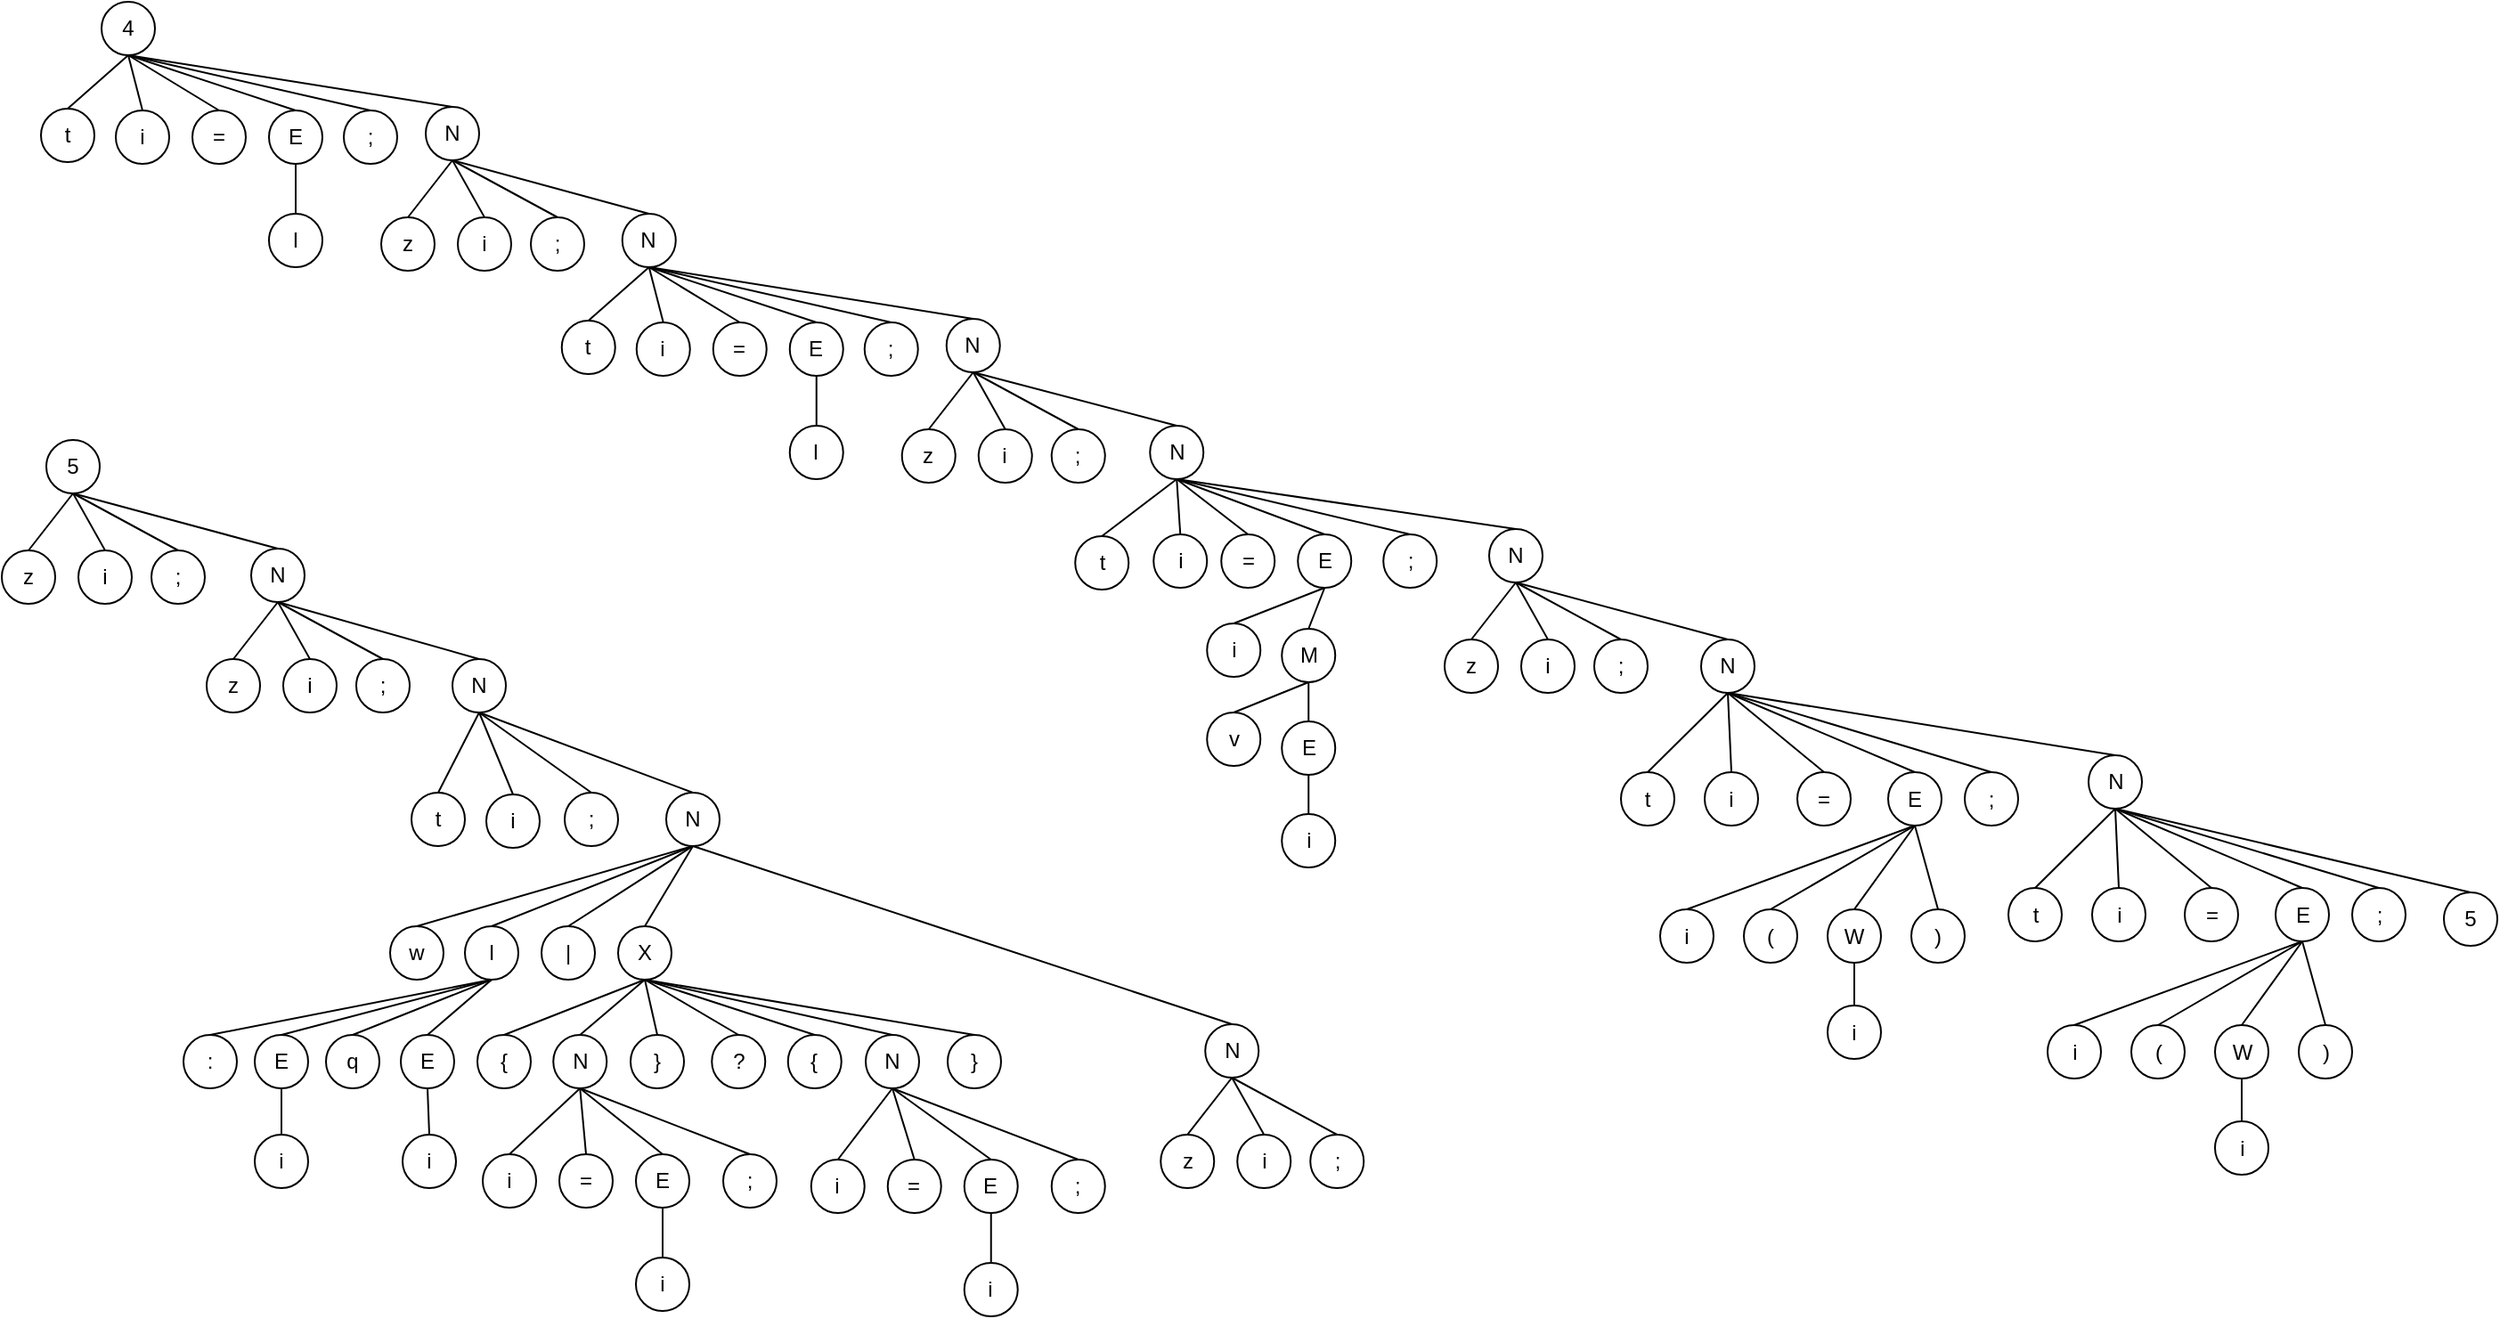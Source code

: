 <mxfile version="25.0.3">
  <diagram name="Страница — 1" id="sVkEy5oRozjvM7dXuIC5">
    <mxGraphModel dx="3268" dy="322" grid="0" gridSize="10" guides="1" tooltips="1" connect="1" arrows="1" fold="1" page="0" pageScale="1" pageWidth="827" pageHeight="1169" math="0" shadow="0">
      <root>
        <mxCell id="0" />
        <mxCell id="1" parent="0" />
        <mxCell id="dIL4AxY-LMtDmRbHM10j-687" value="4" style="ellipse;whiteSpace=wrap;html=1;aspect=fixed;rounded=1;" vertex="1" parent="1">
          <mxGeometry x="19" y="1455" width="30" height="30" as="geometry" />
        </mxCell>
        <mxCell id="dIL4AxY-LMtDmRbHM10j-688" value="=" style="ellipse;whiteSpace=wrap;html=1;aspect=fixed;rounded=1;" vertex="1" parent="1">
          <mxGeometry x="70" y="1516" width="30" height="30" as="geometry" />
        </mxCell>
        <mxCell id="dIL4AxY-LMtDmRbHM10j-689" value="E" style="ellipse;whiteSpace=wrap;html=1;aspect=fixed;rounded=1;" vertex="1" parent="1">
          <mxGeometry x="113" y="1516" width="30" height="30" as="geometry" />
        </mxCell>
        <mxCell id="dIL4AxY-LMtDmRbHM10j-690" value="i" style="ellipse;whiteSpace=wrap;html=1;aspect=fixed;rounded=1;" vertex="1" parent="1">
          <mxGeometry x="27" y="1516" width="30" height="30" as="geometry" />
        </mxCell>
        <mxCell id="dIL4AxY-LMtDmRbHM10j-691" value="l" style="ellipse;whiteSpace=wrap;html=1;aspect=fixed;rounded=1;" vertex="1" parent="1">
          <mxGeometry x="113" y="1574" width="30" height="30" as="geometry" />
        </mxCell>
        <mxCell id="dIL4AxY-LMtDmRbHM10j-692" value="" style="endArrow=none;html=1;rounded=1;entryX=0.5;entryY=1;entryDx=0;entryDy=0;exitX=0.5;exitY=0;exitDx=0;exitDy=0;" edge="1" parent="1" source="dIL4AxY-LMtDmRbHM10j-691" target="dIL4AxY-LMtDmRbHM10j-689">
          <mxGeometry width="50" height="50" relative="1" as="geometry">
            <mxPoint x="212" y="1464.5" as="sourcePoint" />
            <mxPoint x="262" y="1414.5" as="targetPoint" />
          </mxGeometry>
        </mxCell>
        <mxCell id="dIL4AxY-LMtDmRbHM10j-693" value=";" style="ellipse;whiteSpace=wrap;html=1;aspect=fixed;rounded=1;" vertex="1" parent="1">
          <mxGeometry x="155" y="1516" width="30" height="30" as="geometry" />
        </mxCell>
        <mxCell id="dIL4AxY-LMtDmRbHM10j-694" value="" style="endArrow=none;html=1;rounded=1;entryX=0.5;entryY=1;entryDx=0;entryDy=0;exitX=0.5;exitY=0;exitDx=0;exitDy=0;" edge="1" parent="1" source="dIL4AxY-LMtDmRbHM10j-699" target="dIL4AxY-LMtDmRbHM10j-687">
          <mxGeometry width="50" height="50" relative="1" as="geometry">
            <mxPoint x="-8" y="1516" as="sourcePoint" />
            <mxPoint x="11" y="1625.5" as="targetPoint" />
          </mxGeometry>
        </mxCell>
        <mxCell id="dIL4AxY-LMtDmRbHM10j-695" value="" style="endArrow=none;html=1;rounded=1;entryX=0.5;entryY=1;entryDx=0;entryDy=0;exitX=0.5;exitY=0;exitDx=0;exitDy=0;" edge="1" parent="1" source="dIL4AxY-LMtDmRbHM10j-690" target="dIL4AxY-LMtDmRbHM10j-687">
          <mxGeometry width="50" height="50" relative="1" as="geometry">
            <mxPoint x="23" y="1594.5" as="sourcePoint" />
            <mxPoint x="73" y="1544.5" as="targetPoint" />
          </mxGeometry>
        </mxCell>
        <mxCell id="dIL4AxY-LMtDmRbHM10j-696" value="" style="endArrow=none;html=1;rounded=1;entryX=0.5;entryY=1;entryDx=0;entryDy=0;exitX=0.5;exitY=0;exitDx=0;exitDy=0;" edge="1" parent="1" source="dIL4AxY-LMtDmRbHM10j-688" target="dIL4AxY-LMtDmRbHM10j-687">
          <mxGeometry width="50" height="50" relative="1" as="geometry">
            <mxPoint x="93" y="1586.5" as="sourcePoint" />
            <mxPoint x="84" y="1486.5" as="targetPoint" />
          </mxGeometry>
        </mxCell>
        <mxCell id="dIL4AxY-LMtDmRbHM10j-697" value="" style="endArrow=none;html=1;rounded=1;entryX=0.5;entryY=1;entryDx=0;entryDy=0;exitX=0.5;exitY=0;exitDx=0;exitDy=0;" edge="1" parent="1" source="dIL4AxY-LMtDmRbHM10j-689" target="dIL4AxY-LMtDmRbHM10j-687">
          <mxGeometry width="50" height="50" relative="1" as="geometry">
            <mxPoint x="58" y="1651.5" as="sourcePoint" />
            <mxPoint x="108" y="1601.5" as="targetPoint" />
          </mxGeometry>
        </mxCell>
        <mxCell id="dIL4AxY-LMtDmRbHM10j-698" value="" style="endArrow=none;html=1;rounded=1;entryX=0.5;entryY=1;entryDx=0;entryDy=0;exitX=0.5;exitY=0;exitDx=0;exitDy=0;" edge="1" parent="1" source="dIL4AxY-LMtDmRbHM10j-693" target="dIL4AxY-LMtDmRbHM10j-687">
          <mxGeometry width="50" height="50" relative="1" as="geometry">
            <mxPoint x="139" y="1497.5" as="sourcePoint" />
            <mxPoint x="189" y="1447.5" as="targetPoint" />
          </mxGeometry>
        </mxCell>
        <mxCell id="dIL4AxY-LMtDmRbHM10j-699" value="t" style="ellipse;whiteSpace=wrap;html=1;aspect=fixed;rounded=1;" vertex="1" parent="1">
          <mxGeometry x="-15" y="1515" width="30" height="30" as="geometry" />
        </mxCell>
        <mxCell id="dIL4AxY-LMtDmRbHM10j-700" value="N" style="ellipse;whiteSpace=wrap;html=1;aspect=fixed;rounded=1;" vertex="1" parent="1">
          <mxGeometry x="201" y="1514" width="30" height="30" as="geometry" />
        </mxCell>
        <mxCell id="dIL4AxY-LMtDmRbHM10j-701" value=";" style="ellipse;whiteSpace=wrap;html=1;aspect=fixed;rounded=1;" vertex="1" parent="1">
          <mxGeometry x="260" y="1576" width="30" height="30" as="geometry" />
        </mxCell>
        <mxCell id="dIL4AxY-LMtDmRbHM10j-702" value="z" style="ellipse;whiteSpace=wrap;html=1;aspect=fixed;rounded=1;" vertex="1" parent="1">
          <mxGeometry x="176" y="1576" width="30" height="30" as="geometry" />
        </mxCell>
        <mxCell id="dIL4AxY-LMtDmRbHM10j-703" value="i" style="ellipse;whiteSpace=wrap;html=1;aspect=fixed;rounded=1;" vertex="1" parent="1">
          <mxGeometry x="219" y="1576" width="30" height="30" as="geometry" />
        </mxCell>
        <mxCell id="dIL4AxY-LMtDmRbHM10j-704" value="" style="endArrow=none;html=1;rounded=1;entryX=0.5;entryY=1;entryDx=0;entryDy=0;exitX=0.5;exitY=0;exitDx=0;exitDy=0;" edge="1" parent="1" source="dIL4AxY-LMtDmRbHM10j-702" target="dIL4AxY-LMtDmRbHM10j-700">
          <mxGeometry width="50" height="50" relative="1" as="geometry">
            <mxPoint x="156" y="1619" as="sourcePoint" />
            <mxPoint x="206" y="1569" as="targetPoint" />
          </mxGeometry>
        </mxCell>
        <mxCell id="dIL4AxY-LMtDmRbHM10j-705" value="" style="endArrow=none;html=1;rounded=1;entryX=0.5;entryY=1;entryDx=0;entryDy=0;exitX=0.5;exitY=0;exitDx=0;exitDy=0;" edge="1" parent="1" source="dIL4AxY-LMtDmRbHM10j-703" target="dIL4AxY-LMtDmRbHM10j-700">
          <mxGeometry width="50" height="50" relative="1" as="geometry">
            <mxPoint x="216" y="1672" as="sourcePoint" />
            <mxPoint x="266" y="1622" as="targetPoint" />
          </mxGeometry>
        </mxCell>
        <mxCell id="dIL4AxY-LMtDmRbHM10j-706" value="" style="endArrow=none;html=1;rounded=1;entryX=0.5;entryY=1;entryDx=0;entryDy=0;exitX=0.5;exitY=0;exitDx=0;exitDy=0;" edge="1" parent="1" source="dIL4AxY-LMtDmRbHM10j-701" target="dIL4AxY-LMtDmRbHM10j-700">
          <mxGeometry width="50" height="50" relative="1" as="geometry">
            <mxPoint x="229" y="1670" as="sourcePoint" />
            <mxPoint x="279" y="1620" as="targetPoint" />
          </mxGeometry>
        </mxCell>
        <mxCell id="dIL4AxY-LMtDmRbHM10j-707" value="" style="endArrow=none;html=1;rounded=1;entryX=0.5;entryY=1;entryDx=0;entryDy=0;exitX=0.5;exitY=0;exitDx=0;exitDy=0;" edge="1" parent="1" source="dIL4AxY-LMtDmRbHM10j-700" target="dIL4AxY-LMtDmRbHM10j-687">
          <mxGeometry width="50" height="50" relative="1" as="geometry">
            <mxPoint x="31" y="1682" as="sourcePoint" />
            <mxPoint x="81" y="1632" as="targetPoint" />
          </mxGeometry>
        </mxCell>
        <mxCell id="dIL4AxY-LMtDmRbHM10j-708" value="N" style="ellipse;whiteSpace=wrap;html=1;aspect=fixed;rounded=1;" vertex="1" parent="1">
          <mxGeometry x="311.37" y="1574" width="30" height="30" as="geometry" />
        </mxCell>
        <mxCell id="dIL4AxY-LMtDmRbHM10j-709" value="=" style="ellipse;whiteSpace=wrap;html=1;aspect=fixed;rounded=1;" vertex="1" parent="1">
          <mxGeometry x="362.37" y="1635" width="30" height="30" as="geometry" />
        </mxCell>
        <mxCell id="dIL4AxY-LMtDmRbHM10j-710" value="E" style="ellipse;whiteSpace=wrap;html=1;aspect=fixed;rounded=1;" vertex="1" parent="1">
          <mxGeometry x="405.37" y="1635" width="30" height="30" as="geometry" />
        </mxCell>
        <mxCell id="dIL4AxY-LMtDmRbHM10j-711" value="i" style="ellipse;whiteSpace=wrap;html=1;aspect=fixed;rounded=1;" vertex="1" parent="1">
          <mxGeometry x="319.37" y="1635" width="30" height="30" as="geometry" />
        </mxCell>
        <mxCell id="dIL4AxY-LMtDmRbHM10j-712" value="l" style="ellipse;whiteSpace=wrap;html=1;aspect=fixed;rounded=1;" vertex="1" parent="1">
          <mxGeometry x="405.37" y="1693" width="30" height="30" as="geometry" />
        </mxCell>
        <mxCell id="dIL4AxY-LMtDmRbHM10j-713" value="" style="endArrow=none;html=1;rounded=1;entryX=0.5;entryY=1;entryDx=0;entryDy=0;exitX=0.5;exitY=0;exitDx=0;exitDy=0;" edge="1" parent="1" source="dIL4AxY-LMtDmRbHM10j-712" target="dIL4AxY-LMtDmRbHM10j-710">
          <mxGeometry width="50" height="50" relative="1" as="geometry">
            <mxPoint x="504.37" y="1583.5" as="sourcePoint" />
            <mxPoint x="554.37" y="1533.5" as="targetPoint" />
          </mxGeometry>
        </mxCell>
        <mxCell id="dIL4AxY-LMtDmRbHM10j-714" value=";" style="ellipse;whiteSpace=wrap;html=1;aspect=fixed;rounded=1;" vertex="1" parent="1">
          <mxGeometry x="447.37" y="1635" width="30" height="30" as="geometry" />
        </mxCell>
        <mxCell id="dIL4AxY-LMtDmRbHM10j-715" value="" style="endArrow=none;html=1;rounded=1;entryX=0.5;entryY=1;entryDx=0;entryDy=0;exitX=0.5;exitY=0;exitDx=0;exitDy=0;" edge="1" parent="1" source="dIL4AxY-LMtDmRbHM10j-720" target="dIL4AxY-LMtDmRbHM10j-708">
          <mxGeometry width="50" height="50" relative="1" as="geometry">
            <mxPoint x="284.37" y="1635" as="sourcePoint" />
            <mxPoint x="303.37" y="1744.5" as="targetPoint" />
          </mxGeometry>
        </mxCell>
        <mxCell id="dIL4AxY-LMtDmRbHM10j-716" value="" style="endArrow=none;html=1;rounded=1;entryX=0.5;entryY=1;entryDx=0;entryDy=0;exitX=0.5;exitY=0;exitDx=0;exitDy=0;" edge="1" parent="1" source="dIL4AxY-LMtDmRbHM10j-711" target="dIL4AxY-LMtDmRbHM10j-708">
          <mxGeometry width="50" height="50" relative="1" as="geometry">
            <mxPoint x="315.37" y="1713.5" as="sourcePoint" />
            <mxPoint x="365.37" y="1663.5" as="targetPoint" />
          </mxGeometry>
        </mxCell>
        <mxCell id="dIL4AxY-LMtDmRbHM10j-717" value="" style="endArrow=none;html=1;rounded=1;entryX=0.5;entryY=1;entryDx=0;entryDy=0;exitX=0.5;exitY=0;exitDx=0;exitDy=0;" edge="1" parent="1" source="dIL4AxY-LMtDmRbHM10j-709" target="dIL4AxY-LMtDmRbHM10j-708">
          <mxGeometry width="50" height="50" relative="1" as="geometry">
            <mxPoint x="385.37" y="1705.5" as="sourcePoint" />
            <mxPoint x="376.37" y="1605.5" as="targetPoint" />
          </mxGeometry>
        </mxCell>
        <mxCell id="dIL4AxY-LMtDmRbHM10j-718" value="" style="endArrow=none;html=1;rounded=1;entryX=0.5;entryY=1;entryDx=0;entryDy=0;exitX=0.5;exitY=0;exitDx=0;exitDy=0;" edge="1" parent="1" source="dIL4AxY-LMtDmRbHM10j-710" target="dIL4AxY-LMtDmRbHM10j-708">
          <mxGeometry width="50" height="50" relative="1" as="geometry">
            <mxPoint x="350.37" y="1770.5" as="sourcePoint" />
            <mxPoint x="400.37" y="1720.5" as="targetPoint" />
          </mxGeometry>
        </mxCell>
        <mxCell id="dIL4AxY-LMtDmRbHM10j-719" value="" style="endArrow=none;html=1;rounded=1;entryX=0.5;entryY=1;entryDx=0;entryDy=0;exitX=0.5;exitY=0;exitDx=0;exitDy=0;" edge="1" parent="1" source="dIL4AxY-LMtDmRbHM10j-714" target="dIL4AxY-LMtDmRbHM10j-708">
          <mxGeometry width="50" height="50" relative="1" as="geometry">
            <mxPoint x="431.37" y="1616.5" as="sourcePoint" />
            <mxPoint x="481.37" y="1566.5" as="targetPoint" />
          </mxGeometry>
        </mxCell>
        <mxCell id="dIL4AxY-LMtDmRbHM10j-720" value="t" style="ellipse;whiteSpace=wrap;html=1;aspect=fixed;rounded=1;" vertex="1" parent="1">
          <mxGeometry x="277.37" y="1634" width="30" height="30" as="geometry" />
        </mxCell>
        <mxCell id="dIL4AxY-LMtDmRbHM10j-721" value="N" style="ellipse;whiteSpace=wrap;html=1;aspect=fixed;rounded=1;" vertex="1" parent="1">
          <mxGeometry x="493.37" y="1633" width="30" height="30" as="geometry" />
        </mxCell>
        <mxCell id="dIL4AxY-LMtDmRbHM10j-722" value=";" style="ellipse;whiteSpace=wrap;html=1;aspect=fixed;rounded=1;" vertex="1" parent="1">
          <mxGeometry x="552.37" y="1695" width="30" height="30" as="geometry" />
        </mxCell>
        <mxCell id="dIL4AxY-LMtDmRbHM10j-723" value="z" style="ellipse;whiteSpace=wrap;html=1;aspect=fixed;rounded=1;" vertex="1" parent="1">
          <mxGeometry x="468.37" y="1695" width="30" height="30" as="geometry" />
        </mxCell>
        <mxCell id="dIL4AxY-LMtDmRbHM10j-724" value="i" style="ellipse;whiteSpace=wrap;html=1;aspect=fixed;rounded=1;" vertex="1" parent="1">
          <mxGeometry x="511.37" y="1695" width="30" height="30" as="geometry" />
        </mxCell>
        <mxCell id="dIL4AxY-LMtDmRbHM10j-725" value="" style="endArrow=none;html=1;rounded=1;entryX=0.5;entryY=1;entryDx=0;entryDy=0;exitX=0.5;exitY=0;exitDx=0;exitDy=0;" edge="1" parent="1" source="dIL4AxY-LMtDmRbHM10j-723" target="dIL4AxY-LMtDmRbHM10j-721">
          <mxGeometry width="50" height="50" relative="1" as="geometry">
            <mxPoint x="448.37" y="1738" as="sourcePoint" />
            <mxPoint x="498.37" y="1688" as="targetPoint" />
          </mxGeometry>
        </mxCell>
        <mxCell id="dIL4AxY-LMtDmRbHM10j-726" value="" style="endArrow=none;html=1;rounded=1;entryX=0.5;entryY=1;entryDx=0;entryDy=0;exitX=0.5;exitY=0;exitDx=0;exitDy=0;" edge="1" parent="1" source="dIL4AxY-LMtDmRbHM10j-724" target="dIL4AxY-LMtDmRbHM10j-721">
          <mxGeometry width="50" height="50" relative="1" as="geometry">
            <mxPoint x="508.37" y="1791" as="sourcePoint" />
            <mxPoint x="558.37" y="1741" as="targetPoint" />
          </mxGeometry>
        </mxCell>
        <mxCell id="dIL4AxY-LMtDmRbHM10j-727" value="" style="endArrow=none;html=1;rounded=1;entryX=0.5;entryY=1;entryDx=0;entryDy=0;exitX=0.5;exitY=0;exitDx=0;exitDy=0;" edge="1" parent="1" source="dIL4AxY-LMtDmRbHM10j-722" target="dIL4AxY-LMtDmRbHM10j-721">
          <mxGeometry width="50" height="50" relative="1" as="geometry">
            <mxPoint x="521.37" y="1789" as="sourcePoint" />
            <mxPoint x="571.37" y="1739" as="targetPoint" />
          </mxGeometry>
        </mxCell>
        <mxCell id="dIL4AxY-LMtDmRbHM10j-728" value="" style="endArrow=none;html=1;rounded=1;entryX=0.5;entryY=1;entryDx=0;entryDy=0;exitX=0.5;exitY=0;exitDx=0;exitDy=0;" edge="1" parent="1" source="dIL4AxY-LMtDmRbHM10j-721" target="dIL4AxY-LMtDmRbHM10j-708">
          <mxGeometry width="50" height="50" relative="1" as="geometry">
            <mxPoint x="323.37" y="1801" as="sourcePoint" />
            <mxPoint x="373.37" y="1751" as="targetPoint" />
          </mxGeometry>
        </mxCell>
        <mxCell id="dIL4AxY-LMtDmRbHM10j-729" value="" style="endArrow=none;html=1;rounded=1;entryX=0.5;entryY=1;entryDx=0;entryDy=0;exitX=0.5;exitY=0;exitDx=0;exitDy=0;" edge="1" parent="1" source="dIL4AxY-LMtDmRbHM10j-708" target="dIL4AxY-LMtDmRbHM10j-700">
          <mxGeometry width="50" height="50" relative="1" as="geometry">
            <mxPoint x="186" y="1728" as="sourcePoint" />
            <mxPoint x="236" y="1678" as="targetPoint" />
          </mxGeometry>
        </mxCell>
        <mxCell id="dIL4AxY-LMtDmRbHM10j-730" value="N" style="ellipse;whiteSpace=wrap;html=1;aspect=fixed;rounded=1;" vertex="1" parent="1">
          <mxGeometry x="607.62" y="1693" width="30" height="30" as="geometry" />
        </mxCell>
        <mxCell id="dIL4AxY-LMtDmRbHM10j-731" value="=" style="ellipse;whiteSpace=wrap;html=1;aspect=fixed;rounded=1;" vertex="1" parent="1">
          <mxGeometry x="647.62" y="1754" width="30" height="30" as="geometry" />
        </mxCell>
        <mxCell id="dIL4AxY-LMtDmRbHM10j-732" value="E" style="ellipse;whiteSpace=wrap;html=1;aspect=fixed;rounded=1;" vertex="1" parent="1">
          <mxGeometry x="690.62" y="1754" width="30" height="30" as="geometry" />
        </mxCell>
        <mxCell id="dIL4AxY-LMtDmRbHM10j-733" value=";" style="ellipse;whiteSpace=wrap;html=1;aspect=fixed;rounded=1;" vertex="1" parent="1">
          <mxGeometry x="738.62" y="1754" width="30" height="30" as="geometry" />
        </mxCell>
        <mxCell id="dIL4AxY-LMtDmRbHM10j-734" value="i" style="ellipse;whiteSpace=wrap;html=1;aspect=fixed;rounded=1;" vertex="1" parent="1">
          <mxGeometry x="609.62" y="1754" width="30" height="30" as="geometry" />
        </mxCell>
        <mxCell id="dIL4AxY-LMtDmRbHM10j-735" value="t" style="ellipse;whiteSpace=wrap;html=1;aspect=fixed;rounded=1;" vertex="1" parent="1">
          <mxGeometry x="565.62" y="1755" width="30" height="30" as="geometry" />
        </mxCell>
        <mxCell id="dIL4AxY-LMtDmRbHM10j-736" value="M" style="ellipse;whiteSpace=wrap;html=1;aspect=fixed;rounded=1;" vertex="1" parent="1">
          <mxGeometry x="681.62" y="1807" width="30" height="30" as="geometry" />
        </mxCell>
        <mxCell id="dIL4AxY-LMtDmRbHM10j-737" value="i" style="ellipse;whiteSpace=wrap;html=1;aspect=fixed;rounded=1;" vertex="1" parent="1">
          <mxGeometry x="639.62" y="1804" width="30" height="30" as="geometry" />
        </mxCell>
        <mxCell id="dIL4AxY-LMtDmRbHM10j-738" value="E" style="ellipse;whiteSpace=wrap;html=1;aspect=fixed;rounded=1;" vertex="1" parent="1">
          <mxGeometry x="681.62" y="1859" width="30" height="30" as="geometry" />
        </mxCell>
        <mxCell id="dIL4AxY-LMtDmRbHM10j-739" value="v" style="ellipse;whiteSpace=wrap;html=1;aspect=fixed;rounded=1;" vertex="1" parent="1">
          <mxGeometry x="639.62" y="1854" width="30" height="30" as="geometry" />
        </mxCell>
        <mxCell id="dIL4AxY-LMtDmRbHM10j-740" value="i" style="ellipse;whiteSpace=wrap;html=1;aspect=fixed;rounded=1;" vertex="1" parent="1">
          <mxGeometry x="681.62" y="1911" width="30" height="30" as="geometry" />
        </mxCell>
        <mxCell id="dIL4AxY-LMtDmRbHM10j-741" value="" style="endArrow=none;html=1;rounded=1;entryX=0.5;entryY=1;entryDx=0;entryDy=0;exitX=0.5;exitY=0;exitDx=0;exitDy=0;" edge="1" parent="1" source="dIL4AxY-LMtDmRbHM10j-735" target="dIL4AxY-LMtDmRbHM10j-730">
          <mxGeometry width="50" height="50" relative="1" as="geometry">
            <mxPoint x="581.62" y="1754" as="sourcePoint" />
            <mxPoint x="588.24" y="1800" as="targetPoint" />
          </mxGeometry>
        </mxCell>
        <mxCell id="dIL4AxY-LMtDmRbHM10j-742" value="" style="endArrow=none;html=1;rounded=1;entryX=0.5;entryY=1;entryDx=0;entryDy=0;exitX=0.5;exitY=0;exitDx=0;exitDy=0;" edge="1" parent="1" source="dIL4AxY-LMtDmRbHM10j-734" target="dIL4AxY-LMtDmRbHM10j-730">
          <mxGeometry width="50" height="50" relative="1" as="geometry">
            <mxPoint x="516.62" y="1856" as="sourcePoint" />
            <mxPoint x="566.62" y="1806" as="targetPoint" />
          </mxGeometry>
        </mxCell>
        <mxCell id="dIL4AxY-LMtDmRbHM10j-743" value="" style="endArrow=none;html=1;rounded=1;entryX=0.5;entryY=1;entryDx=0;entryDy=0;exitX=0.5;exitY=0;exitDx=0;exitDy=0;" edge="1" parent="1" source="dIL4AxY-LMtDmRbHM10j-731" target="dIL4AxY-LMtDmRbHM10j-730">
          <mxGeometry width="50" height="50" relative="1" as="geometry">
            <mxPoint x="506.62" y="1868" as="sourcePoint" />
            <mxPoint x="556.62" y="1818" as="targetPoint" />
          </mxGeometry>
        </mxCell>
        <mxCell id="dIL4AxY-LMtDmRbHM10j-744" value="" style="endArrow=none;html=1;rounded=1;entryX=0.5;entryY=1;entryDx=0;entryDy=0;exitX=0.5;exitY=0;exitDx=0;exitDy=0;" edge="1" parent="1" source="dIL4AxY-LMtDmRbHM10j-732" target="dIL4AxY-LMtDmRbHM10j-730">
          <mxGeometry width="50" height="50" relative="1" as="geometry">
            <mxPoint x="517.62" y="1856" as="sourcePoint" />
            <mxPoint x="567.62" y="1806" as="targetPoint" />
          </mxGeometry>
        </mxCell>
        <mxCell id="dIL4AxY-LMtDmRbHM10j-745" value="" style="endArrow=none;html=1;rounded=1;entryX=0.5;entryY=1;entryDx=0;entryDy=0;exitX=0.5;exitY=0;exitDx=0;exitDy=0;" edge="1" parent="1" source="dIL4AxY-LMtDmRbHM10j-733" target="dIL4AxY-LMtDmRbHM10j-730">
          <mxGeometry width="50" height="50" relative="1" as="geometry">
            <mxPoint x="505.62" y="1844" as="sourcePoint" />
            <mxPoint x="555.62" y="1794" as="targetPoint" />
          </mxGeometry>
        </mxCell>
        <mxCell id="dIL4AxY-LMtDmRbHM10j-746" value="" style="endArrow=none;html=1;rounded=1;entryX=0.5;entryY=1;entryDx=0;entryDy=0;exitX=0.5;exitY=0;exitDx=0;exitDy=0;" edge="1" parent="1" source="dIL4AxY-LMtDmRbHM10j-737" target="dIL4AxY-LMtDmRbHM10j-732">
          <mxGeometry width="50" height="50" relative="1" as="geometry">
            <mxPoint x="476.62" y="1861" as="sourcePoint" />
            <mxPoint x="526.62" y="1811" as="targetPoint" />
          </mxGeometry>
        </mxCell>
        <mxCell id="dIL4AxY-LMtDmRbHM10j-747" value="" style="endArrow=none;html=1;rounded=1;entryX=0.5;entryY=1;entryDx=0;entryDy=0;exitX=0.5;exitY=0;exitDx=0;exitDy=0;" edge="1" parent="1" source="dIL4AxY-LMtDmRbHM10j-736" target="dIL4AxY-LMtDmRbHM10j-732">
          <mxGeometry width="50" height="50" relative="1" as="geometry">
            <mxPoint x="470.62" y="1891" as="sourcePoint" />
            <mxPoint x="520.62" y="1841" as="targetPoint" />
          </mxGeometry>
        </mxCell>
        <mxCell id="dIL4AxY-LMtDmRbHM10j-748" value="" style="endArrow=none;html=1;rounded=1;entryX=0.5;entryY=1;entryDx=0;entryDy=0;exitX=0.5;exitY=0;exitDx=0;exitDy=0;" edge="1" parent="1" source="dIL4AxY-LMtDmRbHM10j-739" target="dIL4AxY-LMtDmRbHM10j-736">
          <mxGeometry width="50" height="50" relative="1" as="geometry">
            <mxPoint x="555.62" y="1939" as="sourcePoint" />
            <mxPoint x="605.62" y="1889" as="targetPoint" />
          </mxGeometry>
        </mxCell>
        <mxCell id="dIL4AxY-LMtDmRbHM10j-749" value="" style="endArrow=none;html=1;rounded=1;entryX=0.5;entryY=1;entryDx=0;entryDy=0;exitX=0.5;exitY=0;exitDx=0;exitDy=0;" edge="1" parent="1" source="dIL4AxY-LMtDmRbHM10j-738" target="dIL4AxY-LMtDmRbHM10j-736">
          <mxGeometry width="50" height="50" relative="1" as="geometry">
            <mxPoint x="529.62" y="1950" as="sourcePoint" />
            <mxPoint x="579.62" y="1900" as="targetPoint" />
          </mxGeometry>
        </mxCell>
        <mxCell id="dIL4AxY-LMtDmRbHM10j-750" value="" style="endArrow=none;html=1;rounded=1;entryX=0.5;entryY=1;entryDx=0;entryDy=0;exitX=0.5;exitY=0;exitDx=0;exitDy=0;" edge="1" parent="1" source="dIL4AxY-LMtDmRbHM10j-740" target="dIL4AxY-LMtDmRbHM10j-738">
          <mxGeometry width="50" height="50" relative="1" as="geometry">
            <mxPoint x="572.62" y="1981" as="sourcePoint" />
            <mxPoint x="622.62" y="1931" as="targetPoint" />
          </mxGeometry>
        </mxCell>
        <mxCell id="dIL4AxY-LMtDmRbHM10j-751" value="" style="endArrow=none;html=1;rounded=1;entryX=0.5;entryY=1;entryDx=0;entryDy=0;exitX=0.5;exitY=0;exitDx=0;exitDy=0;" edge="1" parent="1" source="dIL4AxY-LMtDmRbHM10j-730" target="dIL4AxY-LMtDmRbHM10j-721">
          <mxGeometry width="50" height="50" relative="1" as="geometry">
            <mxPoint x="449" y="1843" as="sourcePoint" />
            <mxPoint x="499" y="1793" as="targetPoint" />
          </mxGeometry>
        </mxCell>
        <mxCell id="dIL4AxY-LMtDmRbHM10j-752" value="N" style="ellipse;whiteSpace=wrap;html=1;aspect=fixed;rounded=1;" vertex="1" parent="1">
          <mxGeometry x="798" y="1751" width="30" height="30" as="geometry" />
        </mxCell>
        <mxCell id="dIL4AxY-LMtDmRbHM10j-753" value=";" style="ellipse;whiteSpace=wrap;html=1;aspect=fixed;rounded=1;" vertex="1" parent="1">
          <mxGeometry x="857" y="1813" width="30" height="30" as="geometry" />
        </mxCell>
        <mxCell id="dIL4AxY-LMtDmRbHM10j-754" value="z" style="ellipse;whiteSpace=wrap;html=1;aspect=fixed;rounded=1;" vertex="1" parent="1">
          <mxGeometry x="773" y="1813" width="30" height="30" as="geometry" />
        </mxCell>
        <mxCell id="dIL4AxY-LMtDmRbHM10j-755" value="i" style="ellipse;whiteSpace=wrap;html=1;aspect=fixed;rounded=1;" vertex="1" parent="1">
          <mxGeometry x="816" y="1813" width="30" height="30" as="geometry" />
        </mxCell>
        <mxCell id="dIL4AxY-LMtDmRbHM10j-756" value="" style="endArrow=none;html=1;rounded=1;entryX=0.5;entryY=1;entryDx=0;entryDy=0;exitX=0.5;exitY=0;exitDx=0;exitDy=0;" edge="1" parent="1" source="dIL4AxY-LMtDmRbHM10j-754" target="dIL4AxY-LMtDmRbHM10j-752">
          <mxGeometry width="50" height="50" relative="1" as="geometry">
            <mxPoint x="753" y="1856" as="sourcePoint" />
            <mxPoint x="803" y="1806" as="targetPoint" />
          </mxGeometry>
        </mxCell>
        <mxCell id="dIL4AxY-LMtDmRbHM10j-757" value="" style="endArrow=none;html=1;rounded=1;entryX=0.5;entryY=1;entryDx=0;entryDy=0;exitX=0.5;exitY=0;exitDx=0;exitDy=0;" edge="1" parent="1" source="dIL4AxY-LMtDmRbHM10j-755" target="dIL4AxY-LMtDmRbHM10j-752">
          <mxGeometry width="50" height="50" relative="1" as="geometry">
            <mxPoint x="813" y="1909" as="sourcePoint" />
            <mxPoint x="863" y="1859" as="targetPoint" />
          </mxGeometry>
        </mxCell>
        <mxCell id="dIL4AxY-LMtDmRbHM10j-758" value="" style="endArrow=none;html=1;rounded=1;entryX=0.5;entryY=1;entryDx=0;entryDy=0;exitX=0.5;exitY=0;exitDx=0;exitDy=0;" edge="1" parent="1" source="dIL4AxY-LMtDmRbHM10j-753" target="dIL4AxY-LMtDmRbHM10j-752">
          <mxGeometry width="50" height="50" relative="1" as="geometry">
            <mxPoint x="826" y="1907" as="sourcePoint" />
            <mxPoint x="876" y="1857" as="targetPoint" />
          </mxGeometry>
        </mxCell>
        <mxCell id="dIL4AxY-LMtDmRbHM10j-759" value="" style="endArrow=none;html=1;rounded=1;entryX=0.5;entryY=0;entryDx=0;entryDy=0;exitX=0.5;exitY=1;exitDx=0;exitDy=0;" edge="1" parent="1" source="dIL4AxY-LMtDmRbHM10j-730" target="dIL4AxY-LMtDmRbHM10j-752">
          <mxGeometry width="50" height="50" relative="1" as="geometry">
            <mxPoint x="684" y="1726" as="sourcePoint" />
            <mxPoint x="734" y="1676" as="targetPoint" />
          </mxGeometry>
        </mxCell>
        <mxCell id="dIL4AxY-LMtDmRbHM10j-760" value="N" style="ellipse;whiteSpace=wrap;html=1;aspect=fixed;rounded=1;" vertex="1" parent="1">
          <mxGeometry x="917" y="1813" width="30" height="30" as="geometry" />
        </mxCell>
        <mxCell id="dIL4AxY-LMtDmRbHM10j-761" value="t" style="ellipse;whiteSpace=wrap;html=1;aspect=fixed;rounded=1;" vertex="1" parent="1">
          <mxGeometry x="872" y="1887.5" width="30" height="30" as="geometry" />
        </mxCell>
        <mxCell id="dIL4AxY-LMtDmRbHM10j-762" value="i" style="ellipse;whiteSpace=wrap;html=1;aspect=fixed;rounded=1;" vertex="1" parent="1">
          <mxGeometry x="919" y="1887.5" width="30" height="30" as="geometry" />
        </mxCell>
        <mxCell id="dIL4AxY-LMtDmRbHM10j-763" value="=" style="ellipse;whiteSpace=wrap;html=1;aspect=fixed;rounded=1;" vertex="1" parent="1">
          <mxGeometry x="971" y="1887.5" width="30" height="30" as="geometry" />
        </mxCell>
        <mxCell id="dIL4AxY-LMtDmRbHM10j-764" value="E" style="ellipse;whiteSpace=wrap;html=1;aspect=fixed;rounded=1;" vertex="1" parent="1">
          <mxGeometry x="1022" y="1887.5" width="30" height="30" as="geometry" />
        </mxCell>
        <mxCell id="dIL4AxY-LMtDmRbHM10j-765" value=";" style="ellipse;whiteSpace=wrap;html=1;aspect=fixed;rounded=1;" vertex="1" parent="1">
          <mxGeometry x="1065" y="1887.5" width="30" height="30" as="geometry" />
        </mxCell>
        <mxCell id="dIL4AxY-LMtDmRbHM10j-766" value="" style="endArrow=none;html=1;rounded=1;exitX=0.5;exitY=0;exitDx=0;exitDy=0;entryX=0.5;entryY=1;entryDx=0;entryDy=0;" edge="1" parent="1" source="dIL4AxY-LMtDmRbHM10j-761" target="dIL4AxY-LMtDmRbHM10j-760">
          <mxGeometry width="50" height="50" relative="1" as="geometry">
            <mxPoint x="932" y="1855.5" as="sourcePoint" />
            <mxPoint x="982" y="1805.5" as="targetPoint" />
          </mxGeometry>
        </mxCell>
        <mxCell id="dIL4AxY-LMtDmRbHM10j-767" value="" style="endArrow=none;html=1;rounded=1;exitX=0.5;exitY=0;exitDx=0;exitDy=0;entryX=0.5;entryY=1;entryDx=0;entryDy=0;" edge="1" parent="1" source="dIL4AxY-LMtDmRbHM10j-762" target="dIL4AxY-LMtDmRbHM10j-760">
          <mxGeometry width="50" height="50" relative="1" as="geometry">
            <mxPoint x="932" y="1855.5" as="sourcePoint" />
            <mxPoint x="982" y="1805.5" as="targetPoint" />
          </mxGeometry>
        </mxCell>
        <mxCell id="dIL4AxY-LMtDmRbHM10j-768" value="" style="endArrow=none;html=1;rounded=1;entryX=0.5;entryY=1;entryDx=0;entryDy=0;exitX=0.5;exitY=0;exitDx=0;exitDy=0;" edge="1" parent="1" source="dIL4AxY-LMtDmRbHM10j-763" target="dIL4AxY-LMtDmRbHM10j-760">
          <mxGeometry width="50" height="50" relative="1" as="geometry">
            <mxPoint x="983" y="1984.5" as="sourcePoint" />
            <mxPoint x="1033" y="1934.5" as="targetPoint" />
          </mxGeometry>
        </mxCell>
        <mxCell id="dIL4AxY-LMtDmRbHM10j-769" value="" style="endArrow=none;html=1;rounded=1;entryX=0.5;entryY=1;entryDx=0;entryDy=0;exitX=0.5;exitY=0;exitDx=0;exitDy=0;" edge="1" parent="1" source="dIL4AxY-LMtDmRbHM10j-764" target="dIL4AxY-LMtDmRbHM10j-760">
          <mxGeometry width="50" height="50" relative="1" as="geometry">
            <mxPoint x="912" y="1989.5" as="sourcePoint" />
            <mxPoint x="962" y="1939.5" as="targetPoint" />
          </mxGeometry>
        </mxCell>
        <mxCell id="dIL4AxY-LMtDmRbHM10j-770" value="" style="endArrow=none;html=1;rounded=1;entryX=0.5;entryY=1;entryDx=0;entryDy=0;exitX=0.5;exitY=0;exitDx=0;exitDy=0;" edge="1" parent="1" source="dIL4AxY-LMtDmRbHM10j-765" target="dIL4AxY-LMtDmRbHM10j-760">
          <mxGeometry width="50" height="50" relative="1" as="geometry">
            <mxPoint x="988" y="1998.5" as="sourcePoint" />
            <mxPoint x="1038" y="1948.5" as="targetPoint" />
          </mxGeometry>
        </mxCell>
        <mxCell id="dIL4AxY-LMtDmRbHM10j-771" value="i" style="ellipse;whiteSpace=wrap;html=1;aspect=fixed;rounded=1;" vertex="1" parent="1">
          <mxGeometry x="894" y="1964.5" width="30" height="30" as="geometry" />
        </mxCell>
        <mxCell id="dIL4AxY-LMtDmRbHM10j-772" value="(" style="ellipse;whiteSpace=wrap;html=1;aspect=fixed;rounded=1;" vertex="1" parent="1">
          <mxGeometry x="941" y="1964.5" width="30" height="30" as="geometry" />
        </mxCell>
        <mxCell id="dIL4AxY-LMtDmRbHM10j-773" value="W" style="ellipse;whiteSpace=wrap;html=1;aspect=fixed;rounded=1;" vertex="1" parent="1">
          <mxGeometry x="988" y="1964.5" width="30" height="30" as="geometry" />
        </mxCell>
        <mxCell id="dIL4AxY-LMtDmRbHM10j-774" value=")" style="ellipse;whiteSpace=wrap;html=1;aspect=fixed;rounded=1;" vertex="1" parent="1">
          <mxGeometry x="1035" y="1964.5" width="30" height="30" as="geometry" />
        </mxCell>
        <mxCell id="dIL4AxY-LMtDmRbHM10j-775" value="i" style="ellipse;whiteSpace=wrap;html=1;aspect=fixed;rounded=1;" vertex="1" parent="1">
          <mxGeometry x="988" y="2018.5" width="30" height="30" as="geometry" />
        </mxCell>
        <mxCell id="dIL4AxY-LMtDmRbHM10j-776" value="" style="endArrow=none;html=1;rounded=1;entryX=0.5;entryY=1;entryDx=0;entryDy=0;exitX=0.5;exitY=0;exitDx=0;exitDy=0;" edge="1" parent="1" source="dIL4AxY-LMtDmRbHM10j-771" target="dIL4AxY-LMtDmRbHM10j-764">
          <mxGeometry width="50" height="50" relative="1" as="geometry">
            <mxPoint x="932" y="1951.5" as="sourcePoint" />
            <mxPoint x="982" y="1901.5" as="targetPoint" />
          </mxGeometry>
        </mxCell>
        <mxCell id="dIL4AxY-LMtDmRbHM10j-777" value="" style="endArrow=none;html=1;rounded=1;entryX=0.5;entryY=1;entryDx=0;entryDy=0;exitX=0.5;exitY=0;exitDx=0;exitDy=0;" edge="1" parent="1" source="dIL4AxY-LMtDmRbHM10j-772" target="dIL4AxY-LMtDmRbHM10j-764">
          <mxGeometry width="50" height="50" relative="1" as="geometry">
            <mxPoint x="865" y="2066.5" as="sourcePoint" />
            <mxPoint x="915" y="2016.5" as="targetPoint" />
          </mxGeometry>
        </mxCell>
        <mxCell id="dIL4AxY-LMtDmRbHM10j-778" value="" style="endArrow=none;html=1;rounded=1;entryX=0.5;entryY=1;entryDx=0;entryDy=0;exitX=0.5;exitY=0;exitDx=0;exitDy=0;" edge="1" parent="1" source="dIL4AxY-LMtDmRbHM10j-773" target="dIL4AxY-LMtDmRbHM10j-764">
          <mxGeometry width="50" height="50" relative="1" as="geometry">
            <mxPoint x="829" y="2076.5" as="sourcePoint" />
            <mxPoint x="879" y="2026.5" as="targetPoint" />
          </mxGeometry>
        </mxCell>
        <mxCell id="dIL4AxY-LMtDmRbHM10j-779" value="" style="endArrow=none;html=1;rounded=1;entryX=0.5;entryY=1;entryDx=0;entryDy=0;exitX=0.5;exitY=0;exitDx=0;exitDy=0;" edge="1" parent="1" source="dIL4AxY-LMtDmRbHM10j-774" target="dIL4AxY-LMtDmRbHM10j-764">
          <mxGeometry width="50" height="50" relative="1" as="geometry">
            <mxPoint x="879" y="2086.5" as="sourcePoint" />
            <mxPoint x="929" y="2036.5" as="targetPoint" />
          </mxGeometry>
        </mxCell>
        <mxCell id="dIL4AxY-LMtDmRbHM10j-780" value="" style="endArrow=none;html=1;rounded=1;entryX=0.5;entryY=1;entryDx=0;entryDy=0;exitX=0.5;exitY=0;exitDx=0;exitDy=0;" edge="1" parent="1" source="dIL4AxY-LMtDmRbHM10j-775" target="dIL4AxY-LMtDmRbHM10j-773">
          <mxGeometry width="50" height="50" relative="1" as="geometry">
            <mxPoint x="879" y="2086.5" as="sourcePoint" />
            <mxPoint x="929" y="2036.5" as="targetPoint" />
          </mxGeometry>
        </mxCell>
        <mxCell id="dIL4AxY-LMtDmRbHM10j-781" value="" style="endArrow=none;html=1;rounded=1;entryX=0.5;entryY=1;entryDx=0;entryDy=0;exitX=0.5;exitY=0;exitDx=0;exitDy=0;" edge="1" parent="1" source="dIL4AxY-LMtDmRbHM10j-760" target="dIL4AxY-LMtDmRbHM10j-752">
          <mxGeometry width="50" height="50" relative="1" as="geometry">
            <mxPoint x="778" y="1970" as="sourcePoint" />
            <mxPoint x="828" y="1920" as="targetPoint" />
          </mxGeometry>
        </mxCell>
        <mxCell id="dIL4AxY-LMtDmRbHM10j-782" value="N" style="ellipse;whiteSpace=wrap;html=1;aspect=fixed;rounded=1;" vertex="1" parent="1">
          <mxGeometry x="1134.5" y="1878" width="30" height="30" as="geometry" />
        </mxCell>
        <mxCell id="dIL4AxY-LMtDmRbHM10j-783" value="t" style="ellipse;whiteSpace=wrap;html=1;aspect=fixed;rounded=1;" vertex="1" parent="1">
          <mxGeometry x="1089.5" y="1952.5" width="30" height="30" as="geometry" />
        </mxCell>
        <mxCell id="dIL4AxY-LMtDmRbHM10j-784" value="i" style="ellipse;whiteSpace=wrap;html=1;aspect=fixed;rounded=1;" vertex="1" parent="1">
          <mxGeometry x="1136.5" y="1952.5" width="30" height="30" as="geometry" />
        </mxCell>
        <mxCell id="dIL4AxY-LMtDmRbHM10j-785" value="=" style="ellipse;whiteSpace=wrap;html=1;aspect=fixed;rounded=1;" vertex="1" parent="1">
          <mxGeometry x="1188.5" y="1952.5" width="30" height="30" as="geometry" />
        </mxCell>
        <mxCell id="dIL4AxY-LMtDmRbHM10j-786" value="E" style="ellipse;whiteSpace=wrap;html=1;aspect=fixed;rounded=1;" vertex="1" parent="1">
          <mxGeometry x="1239.5" y="1952.5" width="30" height="30" as="geometry" />
        </mxCell>
        <mxCell id="dIL4AxY-LMtDmRbHM10j-787" value=";" style="ellipse;whiteSpace=wrap;html=1;aspect=fixed;rounded=1;" vertex="1" parent="1">
          <mxGeometry x="1282.5" y="1952.5" width="30" height="30" as="geometry" />
        </mxCell>
        <mxCell id="dIL4AxY-LMtDmRbHM10j-788" value="" style="endArrow=none;html=1;rounded=1;exitX=0.5;exitY=0;exitDx=0;exitDy=0;entryX=0.5;entryY=1;entryDx=0;entryDy=0;" edge="1" parent="1" source="dIL4AxY-LMtDmRbHM10j-783" target="dIL4AxY-LMtDmRbHM10j-782">
          <mxGeometry width="50" height="50" relative="1" as="geometry">
            <mxPoint x="1149.5" y="1920.5" as="sourcePoint" />
            <mxPoint x="1199.5" y="1870.5" as="targetPoint" />
          </mxGeometry>
        </mxCell>
        <mxCell id="dIL4AxY-LMtDmRbHM10j-789" value="" style="endArrow=none;html=1;rounded=1;exitX=0.5;exitY=0;exitDx=0;exitDy=0;entryX=0.5;entryY=1;entryDx=0;entryDy=0;" edge="1" parent="1" source="dIL4AxY-LMtDmRbHM10j-784" target="dIL4AxY-LMtDmRbHM10j-782">
          <mxGeometry width="50" height="50" relative="1" as="geometry">
            <mxPoint x="1149.5" y="1920.5" as="sourcePoint" />
            <mxPoint x="1199.5" y="1870.5" as="targetPoint" />
          </mxGeometry>
        </mxCell>
        <mxCell id="dIL4AxY-LMtDmRbHM10j-790" value="" style="endArrow=none;html=1;rounded=1;entryX=0.5;entryY=1;entryDx=0;entryDy=0;exitX=0.5;exitY=0;exitDx=0;exitDy=0;" edge="1" parent="1" source="dIL4AxY-LMtDmRbHM10j-785" target="dIL4AxY-LMtDmRbHM10j-782">
          <mxGeometry width="50" height="50" relative="1" as="geometry">
            <mxPoint x="1200.5" y="2049.5" as="sourcePoint" />
            <mxPoint x="1250.5" y="1999.5" as="targetPoint" />
          </mxGeometry>
        </mxCell>
        <mxCell id="dIL4AxY-LMtDmRbHM10j-791" value="" style="endArrow=none;html=1;rounded=1;entryX=0.5;entryY=1;entryDx=0;entryDy=0;exitX=0.5;exitY=0;exitDx=0;exitDy=0;" edge="1" parent="1" source="dIL4AxY-LMtDmRbHM10j-786" target="dIL4AxY-LMtDmRbHM10j-782">
          <mxGeometry width="50" height="50" relative="1" as="geometry">
            <mxPoint x="1129.5" y="2054.5" as="sourcePoint" />
            <mxPoint x="1179.5" y="2004.5" as="targetPoint" />
          </mxGeometry>
        </mxCell>
        <mxCell id="dIL4AxY-LMtDmRbHM10j-792" value="" style="endArrow=none;html=1;rounded=1;entryX=0.5;entryY=1;entryDx=0;entryDy=0;exitX=0.5;exitY=0;exitDx=0;exitDy=0;" edge="1" parent="1" source="dIL4AxY-LMtDmRbHM10j-787" target="dIL4AxY-LMtDmRbHM10j-782">
          <mxGeometry width="50" height="50" relative="1" as="geometry">
            <mxPoint x="1205.5" y="2063.5" as="sourcePoint" />
            <mxPoint x="1255.5" y="2013.5" as="targetPoint" />
          </mxGeometry>
        </mxCell>
        <mxCell id="dIL4AxY-LMtDmRbHM10j-793" value="i" style="ellipse;whiteSpace=wrap;html=1;aspect=fixed;rounded=1;" vertex="1" parent="1">
          <mxGeometry x="1111.5" y="2029.5" width="30" height="30" as="geometry" />
        </mxCell>
        <mxCell id="dIL4AxY-LMtDmRbHM10j-794" value="(" style="ellipse;whiteSpace=wrap;html=1;aspect=fixed;rounded=1;" vertex="1" parent="1">
          <mxGeometry x="1158.5" y="2029.5" width="30" height="30" as="geometry" />
        </mxCell>
        <mxCell id="dIL4AxY-LMtDmRbHM10j-795" value="W" style="ellipse;whiteSpace=wrap;html=1;aspect=fixed;rounded=1;" vertex="1" parent="1">
          <mxGeometry x="1205.5" y="2029.5" width="30" height="30" as="geometry" />
        </mxCell>
        <mxCell id="dIL4AxY-LMtDmRbHM10j-796" value=")" style="ellipse;whiteSpace=wrap;html=1;aspect=fixed;rounded=1;" vertex="1" parent="1">
          <mxGeometry x="1252.5" y="2029.5" width="30" height="30" as="geometry" />
        </mxCell>
        <mxCell id="dIL4AxY-LMtDmRbHM10j-797" value="i" style="ellipse;whiteSpace=wrap;html=1;aspect=fixed;rounded=1;" vertex="1" parent="1">
          <mxGeometry x="1205.5" y="2083.5" width="30" height="30" as="geometry" />
        </mxCell>
        <mxCell id="dIL4AxY-LMtDmRbHM10j-798" value="" style="endArrow=none;html=1;rounded=1;entryX=0.5;entryY=1;entryDx=0;entryDy=0;exitX=0.5;exitY=0;exitDx=0;exitDy=0;" edge="1" parent="1" source="dIL4AxY-LMtDmRbHM10j-793" target="dIL4AxY-LMtDmRbHM10j-786">
          <mxGeometry width="50" height="50" relative="1" as="geometry">
            <mxPoint x="1149.5" y="2016.5" as="sourcePoint" />
            <mxPoint x="1199.5" y="1966.5" as="targetPoint" />
          </mxGeometry>
        </mxCell>
        <mxCell id="dIL4AxY-LMtDmRbHM10j-799" value="" style="endArrow=none;html=1;rounded=1;entryX=0.5;entryY=1;entryDx=0;entryDy=0;exitX=0.5;exitY=0;exitDx=0;exitDy=0;" edge="1" parent="1" source="dIL4AxY-LMtDmRbHM10j-794" target="dIL4AxY-LMtDmRbHM10j-786">
          <mxGeometry width="50" height="50" relative="1" as="geometry">
            <mxPoint x="1082.5" y="2131.5" as="sourcePoint" />
            <mxPoint x="1132.5" y="2081.5" as="targetPoint" />
          </mxGeometry>
        </mxCell>
        <mxCell id="dIL4AxY-LMtDmRbHM10j-800" value="" style="endArrow=none;html=1;rounded=1;entryX=0.5;entryY=1;entryDx=0;entryDy=0;exitX=0.5;exitY=0;exitDx=0;exitDy=0;" edge="1" parent="1" source="dIL4AxY-LMtDmRbHM10j-795" target="dIL4AxY-LMtDmRbHM10j-786">
          <mxGeometry width="50" height="50" relative="1" as="geometry">
            <mxPoint x="1046.5" y="2141.5" as="sourcePoint" />
            <mxPoint x="1096.5" y="2091.5" as="targetPoint" />
          </mxGeometry>
        </mxCell>
        <mxCell id="dIL4AxY-LMtDmRbHM10j-801" value="" style="endArrow=none;html=1;rounded=1;entryX=0.5;entryY=1;entryDx=0;entryDy=0;exitX=0.5;exitY=0;exitDx=0;exitDy=0;" edge="1" parent="1" source="dIL4AxY-LMtDmRbHM10j-796" target="dIL4AxY-LMtDmRbHM10j-786">
          <mxGeometry width="50" height="50" relative="1" as="geometry">
            <mxPoint x="1096.5" y="2151.5" as="sourcePoint" />
            <mxPoint x="1146.5" y="2101.5" as="targetPoint" />
          </mxGeometry>
        </mxCell>
        <mxCell id="dIL4AxY-LMtDmRbHM10j-802" value="" style="endArrow=none;html=1;rounded=1;entryX=0.5;entryY=1;entryDx=0;entryDy=0;exitX=0.5;exitY=0;exitDx=0;exitDy=0;" edge="1" parent="1" source="dIL4AxY-LMtDmRbHM10j-797" target="dIL4AxY-LMtDmRbHM10j-795">
          <mxGeometry width="50" height="50" relative="1" as="geometry">
            <mxPoint x="1096.5" y="2151.5" as="sourcePoint" />
            <mxPoint x="1146.5" y="2101.5" as="targetPoint" />
          </mxGeometry>
        </mxCell>
        <mxCell id="dIL4AxY-LMtDmRbHM10j-803" value="" style="endArrow=none;html=1;rounded=1;entryX=0.5;entryY=0;entryDx=0;entryDy=0;exitX=0.5;exitY=1;exitDx=0;exitDy=0;" edge="1" parent="1" source="dIL4AxY-LMtDmRbHM10j-760" target="dIL4AxY-LMtDmRbHM10j-782">
          <mxGeometry width="50" height="50" relative="1" as="geometry">
            <mxPoint x="1042" y="1831" as="sourcePoint" />
            <mxPoint x="1092" y="1781" as="targetPoint" />
          </mxGeometry>
        </mxCell>
        <mxCell id="dIL4AxY-LMtDmRbHM10j-804" value="5" style="ellipse;whiteSpace=wrap;html=1;aspect=fixed;rounded=1;" vertex="1" parent="1">
          <mxGeometry x="1334" y="1955" width="30" height="30" as="geometry" />
        </mxCell>
        <mxCell id="dIL4AxY-LMtDmRbHM10j-805" value="" style="endArrow=none;html=1;rounded=1;entryX=0.5;entryY=0;entryDx=0;entryDy=0;exitX=0.5;exitY=1;exitDx=0;exitDy=0;" edge="1" parent="1" source="dIL4AxY-LMtDmRbHM10j-782" target="dIL4AxY-LMtDmRbHM10j-804">
          <mxGeometry width="50" height="50" relative="1" as="geometry">
            <mxPoint x="1285" y="1912" as="sourcePoint" />
            <mxPoint x="1335" y="1862" as="targetPoint" />
          </mxGeometry>
        </mxCell>
        <mxCell id="dIL4AxY-LMtDmRbHM10j-806" value="5" style="ellipse;whiteSpace=wrap;html=1;aspect=fixed;rounded=1;" vertex="1" parent="1">
          <mxGeometry x="-12" y="1701" width="30" height="30" as="geometry" />
        </mxCell>
        <mxCell id="dIL4AxY-LMtDmRbHM10j-807" value=";" style="ellipse;whiteSpace=wrap;html=1;aspect=fixed;rounded=1;" vertex="1" parent="1">
          <mxGeometry x="47" y="1763" width="30" height="30" as="geometry" />
        </mxCell>
        <mxCell id="dIL4AxY-LMtDmRbHM10j-808" value="z" style="ellipse;whiteSpace=wrap;html=1;aspect=fixed;rounded=1;" vertex="1" parent="1">
          <mxGeometry x="-37" y="1763" width="30" height="30" as="geometry" />
        </mxCell>
        <mxCell id="dIL4AxY-LMtDmRbHM10j-809" value="i" style="ellipse;whiteSpace=wrap;html=1;aspect=fixed;rounded=1;" vertex="1" parent="1">
          <mxGeometry x="6" y="1763" width="30" height="30" as="geometry" />
        </mxCell>
        <mxCell id="dIL4AxY-LMtDmRbHM10j-810" value="" style="endArrow=none;html=1;rounded=1;entryX=0.5;entryY=1;entryDx=0;entryDy=0;exitX=0.5;exitY=0;exitDx=0;exitDy=0;" edge="1" parent="1" source="dIL4AxY-LMtDmRbHM10j-808" target="dIL4AxY-LMtDmRbHM10j-806">
          <mxGeometry width="50" height="50" relative="1" as="geometry">
            <mxPoint x="-57" y="1806" as="sourcePoint" />
            <mxPoint x="-7" y="1756" as="targetPoint" />
          </mxGeometry>
        </mxCell>
        <mxCell id="dIL4AxY-LMtDmRbHM10j-811" value="" style="endArrow=none;html=1;rounded=1;entryX=0.5;entryY=1;entryDx=0;entryDy=0;exitX=0.5;exitY=0;exitDx=0;exitDy=0;" edge="1" parent="1" source="dIL4AxY-LMtDmRbHM10j-809" target="dIL4AxY-LMtDmRbHM10j-806">
          <mxGeometry width="50" height="50" relative="1" as="geometry">
            <mxPoint x="3" y="1859" as="sourcePoint" />
            <mxPoint x="53" y="1809" as="targetPoint" />
          </mxGeometry>
        </mxCell>
        <mxCell id="dIL4AxY-LMtDmRbHM10j-812" value="" style="endArrow=none;html=1;rounded=1;entryX=0.5;entryY=1;entryDx=0;entryDy=0;exitX=0.5;exitY=0;exitDx=0;exitDy=0;" edge="1" parent="1" source="dIL4AxY-LMtDmRbHM10j-807" target="dIL4AxY-LMtDmRbHM10j-806">
          <mxGeometry width="50" height="50" relative="1" as="geometry">
            <mxPoint x="16" y="1857" as="sourcePoint" />
            <mxPoint x="66" y="1807" as="targetPoint" />
          </mxGeometry>
        </mxCell>
        <mxCell id="dIL4AxY-LMtDmRbHM10j-813" value="N" style="ellipse;whiteSpace=wrap;html=1;aspect=fixed;rounded=1;" vertex="1" parent="1">
          <mxGeometry x="103" y="1762" width="30" height="30" as="geometry" />
        </mxCell>
        <mxCell id="dIL4AxY-LMtDmRbHM10j-814" value=";" style="ellipse;whiteSpace=wrap;html=1;aspect=fixed;rounded=1;" vertex="1" parent="1">
          <mxGeometry x="162" y="1824" width="30" height="30" as="geometry" />
        </mxCell>
        <mxCell id="dIL4AxY-LMtDmRbHM10j-815" value="z" style="ellipse;whiteSpace=wrap;html=1;aspect=fixed;rounded=1;" vertex="1" parent="1">
          <mxGeometry x="78" y="1824" width="30" height="30" as="geometry" />
        </mxCell>
        <mxCell id="dIL4AxY-LMtDmRbHM10j-816" value="i" style="ellipse;whiteSpace=wrap;html=1;aspect=fixed;rounded=1;" vertex="1" parent="1">
          <mxGeometry x="121" y="1824" width="30" height="30" as="geometry" />
        </mxCell>
        <mxCell id="dIL4AxY-LMtDmRbHM10j-817" value="" style="endArrow=none;html=1;rounded=1;entryX=0.5;entryY=1;entryDx=0;entryDy=0;exitX=0.5;exitY=0;exitDx=0;exitDy=0;" edge="1" parent="1" source="dIL4AxY-LMtDmRbHM10j-815" target="dIL4AxY-LMtDmRbHM10j-813">
          <mxGeometry width="50" height="50" relative="1" as="geometry">
            <mxPoint x="58" y="1867" as="sourcePoint" />
            <mxPoint x="108" y="1817" as="targetPoint" />
          </mxGeometry>
        </mxCell>
        <mxCell id="dIL4AxY-LMtDmRbHM10j-818" value="" style="endArrow=none;html=1;rounded=1;entryX=0.5;entryY=1;entryDx=0;entryDy=0;exitX=0.5;exitY=0;exitDx=0;exitDy=0;" edge="1" parent="1" source="dIL4AxY-LMtDmRbHM10j-816" target="dIL4AxY-LMtDmRbHM10j-813">
          <mxGeometry width="50" height="50" relative="1" as="geometry">
            <mxPoint x="118" y="1920" as="sourcePoint" />
            <mxPoint x="168" y="1870" as="targetPoint" />
          </mxGeometry>
        </mxCell>
        <mxCell id="dIL4AxY-LMtDmRbHM10j-819" value="" style="endArrow=none;html=1;rounded=1;entryX=0.5;entryY=1;entryDx=0;entryDy=0;exitX=0.5;exitY=0;exitDx=0;exitDy=0;" edge="1" parent="1" source="dIL4AxY-LMtDmRbHM10j-814" target="dIL4AxY-LMtDmRbHM10j-813">
          <mxGeometry width="50" height="50" relative="1" as="geometry">
            <mxPoint x="131" y="1918" as="sourcePoint" />
            <mxPoint x="181" y="1868" as="targetPoint" />
          </mxGeometry>
        </mxCell>
        <mxCell id="dIL4AxY-LMtDmRbHM10j-820" value="" style="endArrow=none;html=1;rounded=1;entryX=0.5;entryY=1;entryDx=0;entryDy=0;exitX=0.5;exitY=0;exitDx=0;exitDy=0;" edge="1" parent="1" source="dIL4AxY-LMtDmRbHM10j-813" target="dIL4AxY-LMtDmRbHM10j-806">
          <mxGeometry width="50" height="50" relative="1" as="geometry">
            <mxPoint x="-22" y="1897" as="sourcePoint" />
            <mxPoint x="28" y="1847" as="targetPoint" />
          </mxGeometry>
        </mxCell>
        <mxCell id="dIL4AxY-LMtDmRbHM10j-821" value="i" style="ellipse;whiteSpace=wrap;html=1;aspect=fixed;rounded=1;" vertex="1" parent="1">
          <mxGeometry x="235" y="1900" width="30" height="30" as="geometry" />
        </mxCell>
        <mxCell id="dIL4AxY-LMtDmRbHM10j-822" value=";" style="ellipse;whiteSpace=wrap;html=1;aspect=fixed;rounded=1;" vertex="1" parent="1">
          <mxGeometry x="279" y="1899" width="30" height="30" as="geometry" />
        </mxCell>
        <mxCell id="dIL4AxY-LMtDmRbHM10j-823" value="t" style="ellipse;whiteSpace=wrap;html=1;aspect=fixed;rounded=1;" vertex="1" parent="1">
          <mxGeometry x="193" y="1899" width="30" height="30" as="geometry" />
        </mxCell>
        <mxCell id="dIL4AxY-LMtDmRbHM10j-824" value="N" style="ellipse;whiteSpace=wrap;html=1;aspect=fixed;rounded=1;" vertex="1" parent="1">
          <mxGeometry x="216" y="1824" width="30" height="30" as="geometry" />
        </mxCell>
        <mxCell id="dIL4AxY-LMtDmRbHM10j-825" value="" style="endArrow=none;html=1;rounded=1;entryX=0.5;entryY=1;entryDx=0;entryDy=0;exitX=0.5;exitY=0;exitDx=0;exitDy=0;" edge="1" parent="1" source="dIL4AxY-LMtDmRbHM10j-824" target="dIL4AxY-LMtDmRbHM10j-813">
          <mxGeometry width="50" height="50" relative="1" as="geometry">
            <mxPoint x="52" y="1942" as="sourcePoint" />
            <mxPoint x="102" y="1892" as="targetPoint" />
          </mxGeometry>
        </mxCell>
        <mxCell id="dIL4AxY-LMtDmRbHM10j-826" value="" style="endArrow=none;html=1;rounded=1;entryX=0.5;entryY=1;entryDx=0;entryDy=0;exitX=0.5;exitY=0;exitDx=0;exitDy=0;" edge="1" parent="1" source="dIL4AxY-LMtDmRbHM10j-823" target="dIL4AxY-LMtDmRbHM10j-824">
          <mxGeometry width="50" height="50" relative="1" as="geometry">
            <mxPoint x="115" y="1948" as="sourcePoint" />
            <mxPoint x="165" y="1898" as="targetPoint" />
          </mxGeometry>
        </mxCell>
        <mxCell id="dIL4AxY-LMtDmRbHM10j-827" value="" style="endArrow=none;html=1;rounded=1;entryX=0.5;entryY=1;entryDx=0;entryDy=0;exitX=0.5;exitY=0;exitDx=0;exitDy=0;" edge="1" parent="1" source="dIL4AxY-LMtDmRbHM10j-821" target="dIL4AxY-LMtDmRbHM10j-824">
          <mxGeometry width="50" height="50" relative="1" as="geometry">
            <mxPoint x="214" y="2008" as="sourcePoint" />
            <mxPoint x="264" y="1958" as="targetPoint" />
          </mxGeometry>
        </mxCell>
        <mxCell id="dIL4AxY-LMtDmRbHM10j-828" value="" style="endArrow=none;html=1;rounded=1;entryX=0.5;entryY=1;entryDx=0;entryDy=0;exitX=0.5;exitY=0;exitDx=0;exitDy=0;" edge="1" parent="1" source="dIL4AxY-LMtDmRbHM10j-822" target="dIL4AxY-LMtDmRbHM10j-824">
          <mxGeometry width="50" height="50" relative="1" as="geometry">
            <mxPoint x="219" y="2009" as="sourcePoint" />
            <mxPoint x="269" y="1959" as="targetPoint" />
          </mxGeometry>
        </mxCell>
        <mxCell id="dIL4AxY-LMtDmRbHM10j-829" value="N" style="ellipse;whiteSpace=wrap;html=1;aspect=fixed;rounded=1;" vertex="1" parent="1">
          <mxGeometry x="336" y="1899" width="30" height="30" as="geometry" />
        </mxCell>
        <mxCell id="dIL4AxY-LMtDmRbHM10j-830" value="" style="endArrow=none;html=1;rounded=1;entryX=0.5;entryY=0;entryDx=0;entryDy=0;exitX=0.5;exitY=1;exitDx=0;exitDy=0;" edge="1" parent="1" source="dIL4AxY-LMtDmRbHM10j-824" target="dIL4AxY-LMtDmRbHM10j-829">
          <mxGeometry width="50" height="50" relative="1" as="geometry">
            <mxPoint x="252" y="1843" as="sourcePoint" />
            <mxPoint x="372" y="1886" as="targetPoint" />
          </mxGeometry>
        </mxCell>
        <mxCell id="dIL4AxY-LMtDmRbHM10j-831" value="w" style="ellipse;whiteSpace=wrap;html=1;aspect=fixed;rounded=1;" vertex="1" parent="1">
          <mxGeometry x="181" y="1974" width="30" height="30" as="geometry" />
        </mxCell>
        <mxCell id="dIL4AxY-LMtDmRbHM10j-832" value="I" style="ellipse;whiteSpace=wrap;html=1;aspect=fixed;rounded=1;" vertex="1" parent="1">
          <mxGeometry x="223" y="1974" width="30" height="30" as="geometry" />
        </mxCell>
        <mxCell id="dIL4AxY-LMtDmRbHM10j-833" value="|" style="ellipse;whiteSpace=wrap;html=1;aspect=fixed;rounded=1;" vertex="1" parent="1">
          <mxGeometry x="266" y="1974" width="30" height="30" as="geometry" />
        </mxCell>
        <mxCell id="dIL4AxY-LMtDmRbHM10j-834" value="X" style="ellipse;whiteSpace=wrap;html=1;aspect=fixed;rounded=1;" vertex="1" parent="1">
          <mxGeometry x="309" y="1974" width="30" height="30" as="geometry" />
        </mxCell>
        <mxCell id="dIL4AxY-LMtDmRbHM10j-835" value="" style="endArrow=none;html=1;rounded=1;entryX=0.5;entryY=1;entryDx=0;entryDy=0;exitX=0.5;exitY=0;exitDx=0;exitDy=0;" edge="1" parent="1" source="dIL4AxY-LMtDmRbHM10j-831" target="dIL4AxY-LMtDmRbHM10j-829">
          <mxGeometry width="50" height="50" relative="1" as="geometry">
            <mxPoint x="152" y="2067" as="sourcePoint" />
            <mxPoint x="202" y="2017" as="targetPoint" />
          </mxGeometry>
        </mxCell>
        <mxCell id="dIL4AxY-LMtDmRbHM10j-836" value="" style="endArrow=none;html=1;rounded=1;entryX=0.5;entryY=1;entryDx=0;entryDy=0;exitX=0.5;exitY=0;exitDx=0;exitDy=0;" edge="1" parent="1" source="dIL4AxY-LMtDmRbHM10j-832" target="dIL4AxY-LMtDmRbHM10j-829">
          <mxGeometry width="50" height="50" relative="1" as="geometry">
            <mxPoint x="227" y="2136" as="sourcePoint" />
            <mxPoint x="277" y="2086" as="targetPoint" />
          </mxGeometry>
        </mxCell>
        <mxCell id="dIL4AxY-LMtDmRbHM10j-837" value="" style="endArrow=none;html=1;rounded=1;entryX=0.5;entryY=1;entryDx=0;entryDy=0;exitX=0.5;exitY=0;exitDx=0;exitDy=0;" edge="1" parent="1" source="dIL4AxY-LMtDmRbHM10j-833" target="dIL4AxY-LMtDmRbHM10j-829">
          <mxGeometry width="50" height="50" relative="1" as="geometry">
            <mxPoint x="328" y="2080" as="sourcePoint" />
            <mxPoint x="378" y="2030" as="targetPoint" />
          </mxGeometry>
        </mxCell>
        <mxCell id="dIL4AxY-LMtDmRbHM10j-838" value="" style="endArrow=none;html=1;rounded=1;entryX=0.5;entryY=1;entryDx=0;entryDy=0;exitX=0.5;exitY=0;exitDx=0;exitDy=0;" edge="1" parent="1" source="dIL4AxY-LMtDmRbHM10j-834" target="dIL4AxY-LMtDmRbHM10j-829">
          <mxGeometry width="50" height="50" relative="1" as="geometry">
            <mxPoint x="348" y="2114" as="sourcePoint" />
            <mxPoint x="398" y="2064" as="targetPoint" />
          </mxGeometry>
        </mxCell>
        <mxCell id="dIL4AxY-LMtDmRbHM10j-839" value=":" style="ellipse;whiteSpace=wrap;html=1;aspect=fixed;rounded=1;" vertex="1" parent="1">
          <mxGeometry x="65" y="2035" width="30" height="30" as="geometry" />
        </mxCell>
        <mxCell id="dIL4AxY-LMtDmRbHM10j-840" value="E" style="ellipse;whiteSpace=wrap;html=1;aspect=fixed;rounded=1;" vertex="1" parent="1">
          <mxGeometry x="105" y="2035" width="30" height="30" as="geometry" />
        </mxCell>
        <mxCell id="dIL4AxY-LMtDmRbHM10j-841" value="q" style="ellipse;whiteSpace=wrap;html=1;aspect=fixed;rounded=1;" vertex="1" parent="1">
          <mxGeometry x="145" y="2035" width="30" height="30" as="geometry" />
        </mxCell>
        <mxCell id="dIL4AxY-LMtDmRbHM10j-842" value="E" style="ellipse;whiteSpace=wrap;html=1;aspect=fixed;rounded=1;" vertex="1" parent="1">
          <mxGeometry x="187" y="2035" width="30" height="30" as="geometry" />
        </mxCell>
        <mxCell id="dIL4AxY-LMtDmRbHM10j-843" value="i" style="ellipse;whiteSpace=wrap;html=1;aspect=fixed;rounded=1;" vertex="1" parent="1">
          <mxGeometry x="105" y="2091" width="30" height="30" as="geometry" />
        </mxCell>
        <mxCell id="dIL4AxY-LMtDmRbHM10j-844" value="i" style="ellipse;whiteSpace=wrap;html=1;aspect=fixed;rounded=1;" vertex="1" parent="1">
          <mxGeometry x="188" y="2091" width="30" height="30" as="geometry" />
        </mxCell>
        <mxCell id="dIL4AxY-LMtDmRbHM10j-845" value="" style="endArrow=none;html=1;rounded=1;entryX=0.5;entryY=1;entryDx=0;entryDy=0;exitX=0.5;exitY=0;exitDx=0;exitDy=0;" edge="1" parent="1" source="dIL4AxY-LMtDmRbHM10j-839" target="dIL4AxY-LMtDmRbHM10j-832">
          <mxGeometry width="50" height="50" relative="1" as="geometry">
            <mxPoint x="121" y="2065" as="sourcePoint" />
            <mxPoint x="171" y="2008" as="targetPoint" />
          </mxGeometry>
        </mxCell>
        <mxCell id="dIL4AxY-LMtDmRbHM10j-846" value="" style="endArrow=none;html=1;rounded=1;entryX=0.5;entryY=1;entryDx=0;entryDy=0;exitX=0.5;exitY=0;exitDx=0;exitDy=0;" edge="1" parent="1" source="dIL4AxY-LMtDmRbHM10j-840" target="dIL4AxY-LMtDmRbHM10j-832">
          <mxGeometry width="50" height="50" relative="1" as="geometry">
            <mxPoint x="122" y="2136" as="sourcePoint" />
            <mxPoint x="172" y="2086" as="targetPoint" />
          </mxGeometry>
        </mxCell>
        <mxCell id="dIL4AxY-LMtDmRbHM10j-847" value="" style="endArrow=none;html=1;rounded=1;entryX=0.5;entryY=1;entryDx=0;entryDy=0;exitX=0.5;exitY=0;exitDx=0;exitDy=0;" edge="1" parent="1" source="dIL4AxY-LMtDmRbHM10j-841" target="dIL4AxY-LMtDmRbHM10j-832">
          <mxGeometry width="50" height="50" relative="1" as="geometry">
            <mxPoint x="138" y="2144" as="sourcePoint" />
            <mxPoint x="188" y="2094" as="targetPoint" />
          </mxGeometry>
        </mxCell>
        <mxCell id="dIL4AxY-LMtDmRbHM10j-848" value="" style="endArrow=none;html=1;rounded=1;entryX=0.5;entryY=1;entryDx=0;entryDy=0;exitX=0.5;exitY=0;exitDx=0;exitDy=0;" edge="1" parent="1" source="dIL4AxY-LMtDmRbHM10j-842" target="dIL4AxY-LMtDmRbHM10j-832">
          <mxGeometry width="50" height="50" relative="1" as="geometry">
            <mxPoint x="110" y="2141" as="sourcePoint" />
            <mxPoint x="160" y="2091" as="targetPoint" />
          </mxGeometry>
        </mxCell>
        <mxCell id="dIL4AxY-LMtDmRbHM10j-849" value="" style="endArrow=none;html=1;rounded=1;entryX=0.5;entryY=1;entryDx=0;entryDy=0;exitX=0.5;exitY=0;exitDx=0;exitDy=0;" edge="1" parent="1" source="dIL4AxY-LMtDmRbHM10j-843" target="dIL4AxY-LMtDmRbHM10j-840">
          <mxGeometry width="50" height="50" relative="1" as="geometry">
            <mxPoint x="21" y="2148" as="sourcePoint" />
            <mxPoint x="71" y="2098" as="targetPoint" />
          </mxGeometry>
        </mxCell>
        <mxCell id="dIL4AxY-LMtDmRbHM10j-850" value="" style="endArrow=none;html=1;rounded=1;entryX=0.5;entryY=1;entryDx=0;entryDy=0;exitX=0.5;exitY=0;exitDx=0;exitDy=0;" edge="1" parent="1" source="dIL4AxY-LMtDmRbHM10j-844" target="dIL4AxY-LMtDmRbHM10j-842">
          <mxGeometry width="50" height="50" relative="1" as="geometry">
            <mxPoint x="154" y="2172" as="sourcePoint" />
            <mxPoint x="204" y="2122" as="targetPoint" />
          </mxGeometry>
        </mxCell>
        <mxCell id="dIL4AxY-LMtDmRbHM10j-851" value="{" style="ellipse;whiteSpace=wrap;html=1;aspect=fixed;rounded=1;" vertex="1" parent="1">
          <mxGeometry x="230" y="2035" width="30" height="30" as="geometry" />
        </mxCell>
        <mxCell id="dIL4AxY-LMtDmRbHM10j-852" value="N" style="ellipse;whiteSpace=wrap;html=1;aspect=fixed;rounded=1;" vertex="1" parent="1">
          <mxGeometry x="272.63" y="2035" width="30" height="30" as="geometry" />
        </mxCell>
        <mxCell id="dIL4AxY-LMtDmRbHM10j-853" value="}" style="ellipse;whiteSpace=wrap;html=1;aspect=fixed;rounded=1;" vertex="1" parent="1">
          <mxGeometry x="316" y="2035" width="30" height="30" as="geometry" />
        </mxCell>
        <mxCell id="dIL4AxY-LMtDmRbHM10j-854" value="?" style="ellipse;whiteSpace=wrap;html=1;aspect=fixed;rounded=1;" vertex="1" parent="1">
          <mxGeometry x="361.63" y="2035" width="30" height="30" as="geometry" />
        </mxCell>
        <mxCell id="dIL4AxY-LMtDmRbHM10j-855" value="{" style="ellipse;whiteSpace=wrap;html=1;aspect=fixed;rounded=1;" vertex="1" parent="1">
          <mxGeometry x="404.37" y="2035" width="30" height="30" as="geometry" />
        </mxCell>
        <mxCell id="dIL4AxY-LMtDmRbHM10j-856" value="N" style="ellipse;whiteSpace=wrap;html=1;aspect=fixed;rounded=1;" vertex="1" parent="1">
          <mxGeometry x="448" y="2035" width="30" height="30" as="geometry" />
        </mxCell>
        <mxCell id="dIL4AxY-LMtDmRbHM10j-857" value="}" style="ellipse;whiteSpace=wrap;html=1;aspect=fixed;rounded=1;" vertex="1" parent="1">
          <mxGeometry x="494" y="2035" width="30" height="30" as="geometry" />
        </mxCell>
        <mxCell id="dIL4AxY-LMtDmRbHM10j-858" value="=" style="ellipse;whiteSpace=wrap;html=1;aspect=fixed;rounded=1;" vertex="1" parent="1">
          <mxGeometry x="276" y="2102" width="30" height="30" as="geometry" />
        </mxCell>
        <mxCell id="dIL4AxY-LMtDmRbHM10j-859" value="E" style="ellipse;whiteSpace=wrap;html=1;aspect=fixed;rounded=1;" vertex="1" parent="1">
          <mxGeometry x="319" y="2102" width="30" height="30" as="geometry" />
        </mxCell>
        <mxCell id="dIL4AxY-LMtDmRbHM10j-860" value="i" style="ellipse;whiteSpace=wrap;html=1;aspect=fixed;rounded=1;" vertex="1" parent="1">
          <mxGeometry x="233" y="2102" width="30" height="30" as="geometry" />
        </mxCell>
        <mxCell id="dIL4AxY-LMtDmRbHM10j-861" value="i" style="ellipse;whiteSpace=wrap;html=1;aspect=fixed;rounded=1;" vertex="1" parent="1">
          <mxGeometry x="319" y="2160" width="30" height="30" as="geometry" />
        </mxCell>
        <mxCell id="dIL4AxY-LMtDmRbHM10j-862" value="" style="endArrow=none;html=1;rounded=1;entryX=0.5;entryY=1;entryDx=0;entryDy=0;exitX=0.5;exitY=0;exitDx=0;exitDy=0;" edge="1" parent="1" source="dIL4AxY-LMtDmRbHM10j-861" target="dIL4AxY-LMtDmRbHM10j-859">
          <mxGeometry width="50" height="50" relative="1" as="geometry">
            <mxPoint x="418" y="2050.5" as="sourcePoint" />
            <mxPoint x="468" y="2000.5" as="targetPoint" />
          </mxGeometry>
        </mxCell>
        <mxCell id="dIL4AxY-LMtDmRbHM10j-863" value=";" style="ellipse;whiteSpace=wrap;html=1;aspect=fixed;rounded=1;" vertex="1" parent="1">
          <mxGeometry x="368" y="2102" width="30" height="30" as="geometry" />
        </mxCell>
        <mxCell id="dIL4AxY-LMtDmRbHM10j-864" value="=" style="ellipse;whiteSpace=wrap;html=1;aspect=fixed;rounded=1;" vertex="1" parent="1">
          <mxGeometry x="460.37" y="2105" width="30" height="30" as="geometry" />
        </mxCell>
        <mxCell id="dIL4AxY-LMtDmRbHM10j-865" value="E" style="ellipse;whiteSpace=wrap;html=1;aspect=fixed;rounded=1;" vertex="1" parent="1">
          <mxGeometry x="503.37" y="2105" width="30" height="30" as="geometry" />
        </mxCell>
        <mxCell id="dIL4AxY-LMtDmRbHM10j-866" value="i" style="ellipse;whiteSpace=wrap;html=1;aspect=fixed;rounded=1;" vertex="1" parent="1">
          <mxGeometry x="417.37" y="2105" width="30" height="30" as="geometry" />
        </mxCell>
        <mxCell id="dIL4AxY-LMtDmRbHM10j-867" value="i" style="ellipse;whiteSpace=wrap;html=1;aspect=fixed;rounded=1;" vertex="1" parent="1">
          <mxGeometry x="503.37" y="2163" width="30" height="30" as="geometry" />
        </mxCell>
        <mxCell id="dIL4AxY-LMtDmRbHM10j-868" value="" style="endArrow=none;html=1;rounded=1;entryX=0.5;entryY=1;entryDx=0;entryDy=0;exitX=0.5;exitY=0;exitDx=0;exitDy=0;" edge="1" parent="1" source="dIL4AxY-LMtDmRbHM10j-867" target="dIL4AxY-LMtDmRbHM10j-865">
          <mxGeometry width="50" height="50" relative="1" as="geometry">
            <mxPoint x="602.37" y="2053.5" as="sourcePoint" />
            <mxPoint x="652.37" y="2003.5" as="targetPoint" />
          </mxGeometry>
        </mxCell>
        <mxCell id="dIL4AxY-LMtDmRbHM10j-869" value=";" style="ellipse;whiteSpace=wrap;html=1;aspect=fixed;rounded=1;" vertex="1" parent="1">
          <mxGeometry x="552.37" y="2105" width="30" height="30" as="geometry" />
        </mxCell>
        <mxCell id="dIL4AxY-LMtDmRbHM10j-870" value="" style="endArrow=none;html=1;rounded=1;entryX=0.5;entryY=1;entryDx=0;entryDy=0;exitX=0.5;exitY=0;exitDx=0;exitDy=0;" edge="1" parent="1" source="dIL4AxY-LMtDmRbHM10j-860" target="dIL4AxY-LMtDmRbHM10j-852">
          <mxGeometry width="50" height="50" relative="1" as="geometry">
            <mxPoint x="236" y="2214" as="sourcePoint" />
            <mxPoint x="286" y="2164" as="targetPoint" />
          </mxGeometry>
        </mxCell>
        <mxCell id="dIL4AxY-LMtDmRbHM10j-871" value="" style="endArrow=none;html=1;rounded=1;entryX=0.5;entryY=1;entryDx=0;entryDy=0;exitX=0.5;exitY=0;exitDx=0;exitDy=0;" edge="1" parent="1" source="dIL4AxY-LMtDmRbHM10j-858" target="dIL4AxY-LMtDmRbHM10j-852">
          <mxGeometry width="50" height="50" relative="1" as="geometry">
            <mxPoint x="267" y="2203" as="sourcePoint" />
            <mxPoint x="317" y="2153" as="targetPoint" />
          </mxGeometry>
        </mxCell>
        <mxCell id="dIL4AxY-LMtDmRbHM10j-872" value="" style="endArrow=none;html=1;rounded=1;entryX=0.5;entryY=1;entryDx=0;entryDy=0;exitX=0.5;exitY=0;exitDx=0;exitDy=0;" edge="1" parent="1" source="dIL4AxY-LMtDmRbHM10j-859" target="dIL4AxY-LMtDmRbHM10j-852">
          <mxGeometry width="50" height="50" relative="1" as="geometry">
            <mxPoint x="251" y="2211" as="sourcePoint" />
            <mxPoint x="301" y="2161" as="targetPoint" />
          </mxGeometry>
        </mxCell>
        <mxCell id="dIL4AxY-LMtDmRbHM10j-873" value="" style="endArrow=none;html=1;rounded=1;entryX=0.5;entryY=1;entryDx=0;entryDy=0;exitX=0.5;exitY=0;exitDx=0;exitDy=0;" edge="1" parent="1" source="dIL4AxY-LMtDmRbHM10j-863" target="dIL4AxY-LMtDmRbHM10j-852">
          <mxGeometry width="50" height="50" relative="1" as="geometry">
            <mxPoint x="250" y="2217" as="sourcePoint" />
            <mxPoint x="295" y="2081" as="targetPoint" />
          </mxGeometry>
        </mxCell>
        <mxCell id="dIL4AxY-LMtDmRbHM10j-874" value="" style="endArrow=none;html=1;rounded=1;entryX=0.5;entryY=1;entryDx=0;entryDy=0;exitX=0.5;exitY=0;exitDx=0;exitDy=0;" edge="1" parent="1" source="dIL4AxY-LMtDmRbHM10j-866" target="dIL4AxY-LMtDmRbHM10j-856">
          <mxGeometry width="50" height="50" relative="1" as="geometry">
            <mxPoint x="416" y="2255" as="sourcePoint" />
            <mxPoint x="466" y="2205" as="targetPoint" />
          </mxGeometry>
        </mxCell>
        <mxCell id="dIL4AxY-LMtDmRbHM10j-875" value="" style="endArrow=none;html=1;rounded=1;entryX=0.5;entryY=1;entryDx=0;entryDy=0;exitX=0.5;exitY=0;exitDx=0;exitDy=0;" edge="1" parent="1" source="dIL4AxY-LMtDmRbHM10j-864" target="dIL4AxY-LMtDmRbHM10j-856">
          <mxGeometry width="50" height="50" relative="1" as="geometry">
            <mxPoint x="431" y="2199" as="sourcePoint" />
            <mxPoint x="481" y="2149" as="targetPoint" />
          </mxGeometry>
        </mxCell>
        <mxCell id="dIL4AxY-LMtDmRbHM10j-876" value="" style="endArrow=none;html=1;rounded=1;entryX=0.5;entryY=1;entryDx=0;entryDy=0;exitX=0.5;exitY=0;exitDx=0;exitDy=0;" edge="1" parent="1" source="dIL4AxY-LMtDmRbHM10j-865" target="dIL4AxY-LMtDmRbHM10j-856">
          <mxGeometry width="50" height="50" relative="1" as="geometry">
            <mxPoint x="391" y="2241" as="sourcePoint" />
            <mxPoint x="441" y="2191" as="targetPoint" />
          </mxGeometry>
        </mxCell>
        <mxCell id="dIL4AxY-LMtDmRbHM10j-877" value="" style="endArrow=none;html=1;rounded=1;entryX=0.5;entryY=1;entryDx=0;entryDy=0;exitX=0.5;exitY=0;exitDx=0;exitDy=0;" edge="1" parent="1" source="dIL4AxY-LMtDmRbHM10j-869" target="dIL4AxY-LMtDmRbHM10j-856">
          <mxGeometry width="50" height="50" relative="1" as="geometry">
            <mxPoint x="416" y="2252" as="sourcePoint" />
            <mxPoint x="466" y="2202" as="targetPoint" />
          </mxGeometry>
        </mxCell>
        <mxCell id="dIL4AxY-LMtDmRbHM10j-878" value="" style="endArrow=none;html=1;rounded=1;entryX=0.5;entryY=1;entryDx=0;entryDy=0;exitX=0.5;exitY=0;exitDx=0;exitDy=0;" edge="1" parent="1" source="dIL4AxY-LMtDmRbHM10j-851" target="dIL4AxY-LMtDmRbHM10j-834">
          <mxGeometry width="50" height="50" relative="1" as="geometry">
            <mxPoint x="209" y="2256" as="sourcePoint" />
            <mxPoint x="259" y="2206" as="targetPoint" />
          </mxGeometry>
        </mxCell>
        <mxCell id="dIL4AxY-LMtDmRbHM10j-879" value="" style="endArrow=none;html=1;rounded=1;entryX=0.5;entryY=1;entryDx=0;entryDy=0;exitX=0.5;exitY=0;exitDx=0;exitDy=0;" edge="1" parent="1" source="dIL4AxY-LMtDmRbHM10j-852" target="dIL4AxY-LMtDmRbHM10j-834">
          <mxGeometry width="50" height="50" relative="1" as="geometry">
            <mxPoint x="244" y="2222" as="sourcePoint" />
            <mxPoint x="294" y="2172" as="targetPoint" />
          </mxGeometry>
        </mxCell>
        <mxCell id="dIL4AxY-LMtDmRbHM10j-880" value="" style="endArrow=none;html=1;rounded=1;entryX=0.5;entryY=1;entryDx=0;entryDy=0;exitX=0.5;exitY=0;exitDx=0;exitDy=0;" edge="1" parent="1" source="dIL4AxY-LMtDmRbHM10j-853" target="dIL4AxY-LMtDmRbHM10j-834">
          <mxGeometry width="50" height="50" relative="1" as="geometry">
            <mxPoint x="224" y="2233" as="sourcePoint" />
            <mxPoint x="274" y="2183" as="targetPoint" />
          </mxGeometry>
        </mxCell>
        <mxCell id="dIL4AxY-LMtDmRbHM10j-881" value="" style="endArrow=none;html=1;rounded=1;entryX=0.5;entryY=1;entryDx=0;entryDy=0;exitX=0.5;exitY=0;exitDx=0;exitDy=0;" edge="1" parent="1" source="dIL4AxY-LMtDmRbHM10j-854" target="dIL4AxY-LMtDmRbHM10j-834">
          <mxGeometry width="50" height="50" relative="1" as="geometry">
            <mxPoint x="204" y="2240" as="sourcePoint" />
            <mxPoint x="254" y="2190" as="targetPoint" />
          </mxGeometry>
        </mxCell>
        <mxCell id="dIL4AxY-LMtDmRbHM10j-882" value="" style="endArrow=none;html=1;rounded=1;entryX=0.5;entryY=1;entryDx=0;entryDy=0;exitX=0.5;exitY=0;exitDx=0;exitDy=0;" edge="1" parent="1" source="dIL4AxY-LMtDmRbHM10j-855" target="dIL4AxY-LMtDmRbHM10j-834">
          <mxGeometry width="50" height="50" relative="1" as="geometry">
            <mxPoint x="226" y="2247" as="sourcePoint" />
            <mxPoint x="276" y="2197" as="targetPoint" />
          </mxGeometry>
        </mxCell>
        <mxCell id="dIL4AxY-LMtDmRbHM10j-883" value="" style="endArrow=none;html=1;rounded=1;entryX=0.5;entryY=1;entryDx=0;entryDy=0;exitX=0.5;exitY=0;exitDx=0;exitDy=0;" edge="1" parent="1" source="dIL4AxY-LMtDmRbHM10j-856" target="dIL4AxY-LMtDmRbHM10j-834">
          <mxGeometry width="50" height="50" relative="1" as="geometry">
            <mxPoint x="252" y="2251" as="sourcePoint" />
            <mxPoint x="302" y="2201" as="targetPoint" />
          </mxGeometry>
        </mxCell>
        <mxCell id="dIL4AxY-LMtDmRbHM10j-884" value="" style="endArrow=none;html=1;rounded=1;entryX=0.5;entryY=1;entryDx=0;entryDy=0;exitX=0.5;exitY=0;exitDx=0;exitDy=0;" edge="1" parent="1" source="dIL4AxY-LMtDmRbHM10j-857" target="dIL4AxY-LMtDmRbHM10j-834">
          <mxGeometry width="50" height="50" relative="1" as="geometry">
            <mxPoint x="300" y="2272" as="sourcePoint" />
            <mxPoint x="350" y="2222" as="targetPoint" />
          </mxGeometry>
        </mxCell>
        <mxCell id="dIL4AxY-LMtDmRbHM10j-885" value="N" style="ellipse;whiteSpace=wrap;html=1;aspect=fixed;rounded=1;" vertex="1" parent="1">
          <mxGeometry x="638.62" y="2029" width="30" height="30" as="geometry" />
        </mxCell>
        <mxCell id="dIL4AxY-LMtDmRbHM10j-886" value=";" style="ellipse;whiteSpace=wrap;html=1;aspect=fixed;rounded=1;" vertex="1" parent="1">
          <mxGeometry x="697.62" y="2091" width="30" height="30" as="geometry" />
        </mxCell>
        <mxCell id="dIL4AxY-LMtDmRbHM10j-887" value="z" style="ellipse;whiteSpace=wrap;html=1;aspect=fixed;rounded=1;" vertex="1" parent="1">
          <mxGeometry x="613.62" y="2091" width="30" height="30" as="geometry" />
        </mxCell>
        <mxCell id="dIL4AxY-LMtDmRbHM10j-888" value="i" style="ellipse;whiteSpace=wrap;html=1;aspect=fixed;rounded=1;" vertex="1" parent="1">
          <mxGeometry x="656.62" y="2091" width="30" height="30" as="geometry" />
        </mxCell>
        <mxCell id="dIL4AxY-LMtDmRbHM10j-889" value="" style="endArrow=none;html=1;rounded=1;entryX=0.5;entryY=1;entryDx=0;entryDy=0;exitX=0.5;exitY=0;exitDx=0;exitDy=0;" edge="1" parent="1" source="dIL4AxY-LMtDmRbHM10j-887" target="dIL4AxY-LMtDmRbHM10j-885">
          <mxGeometry width="50" height="50" relative="1" as="geometry">
            <mxPoint x="593.62" y="2134" as="sourcePoint" />
            <mxPoint x="643.62" y="2084" as="targetPoint" />
          </mxGeometry>
        </mxCell>
        <mxCell id="dIL4AxY-LMtDmRbHM10j-890" value="" style="endArrow=none;html=1;rounded=1;entryX=0.5;entryY=1;entryDx=0;entryDy=0;exitX=0.5;exitY=0;exitDx=0;exitDy=0;" edge="1" parent="1" source="dIL4AxY-LMtDmRbHM10j-888" target="dIL4AxY-LMtDmRbHM10j-885">
          <mxGeometry width="50" height="50" relative="1" as="geometry">
            <mxPoint x="653.62" y="2187" as="sourcePoint" />
            <mxPoint x="703.62" y="2137" as="targetPoint" />
          </mxGeometry>
        </mxCell>
        <mxCell id="dIL4AxY-LMtDmRbHM10j-891" value="" style="endArrow=none;html=1;rounded=1;entryX=0.5;entryY=1;entryDx=0;entryDy=0;exitX=0.5;exitY=0;exitDx=0;exitDy=0;" edge="1" parent="1" source="dIL4AxY-LMtDmRbHM10j-886" target="dIL4AxY-LMtDmRbHM10j-885">
          <mxGeometry width="50" height="50" relative="1" as="geometry">
            <mxPoint x="666.62" y="2185" as="sourcePoint" />
            <mxPoint x="716.62" y="2135" as="targetPoint" />
          </mxGeometry>
        </mxCell>
        <mxCell id="dIL4AxY-LMtDmRbHM10j-892" value="" style="endArrow=none;html=1;rounded=1;entryX=0.5;entryY=0;entryDx=0;entryDy=0;exitX=0.5;exitY=1;exitDx=0;exitDy=0;" edge="1" parent="1" source="dIL4AxY-LMtDmRbHM10j-829" target="dIL4AxY-LMtDmRbHM10j-885">
          <mxGeometry width="50" height="50" relative="1" as="geometry">
            <mxPoint x="386" y="1954" as="sourcePoint" />
            <mxPoint x="488" y="1970" as="targetPoint" />
          </mxGeometry>
        </mxCell>
      </root>
    </mxGraphModel>
  </diagram>
</mxfile>
